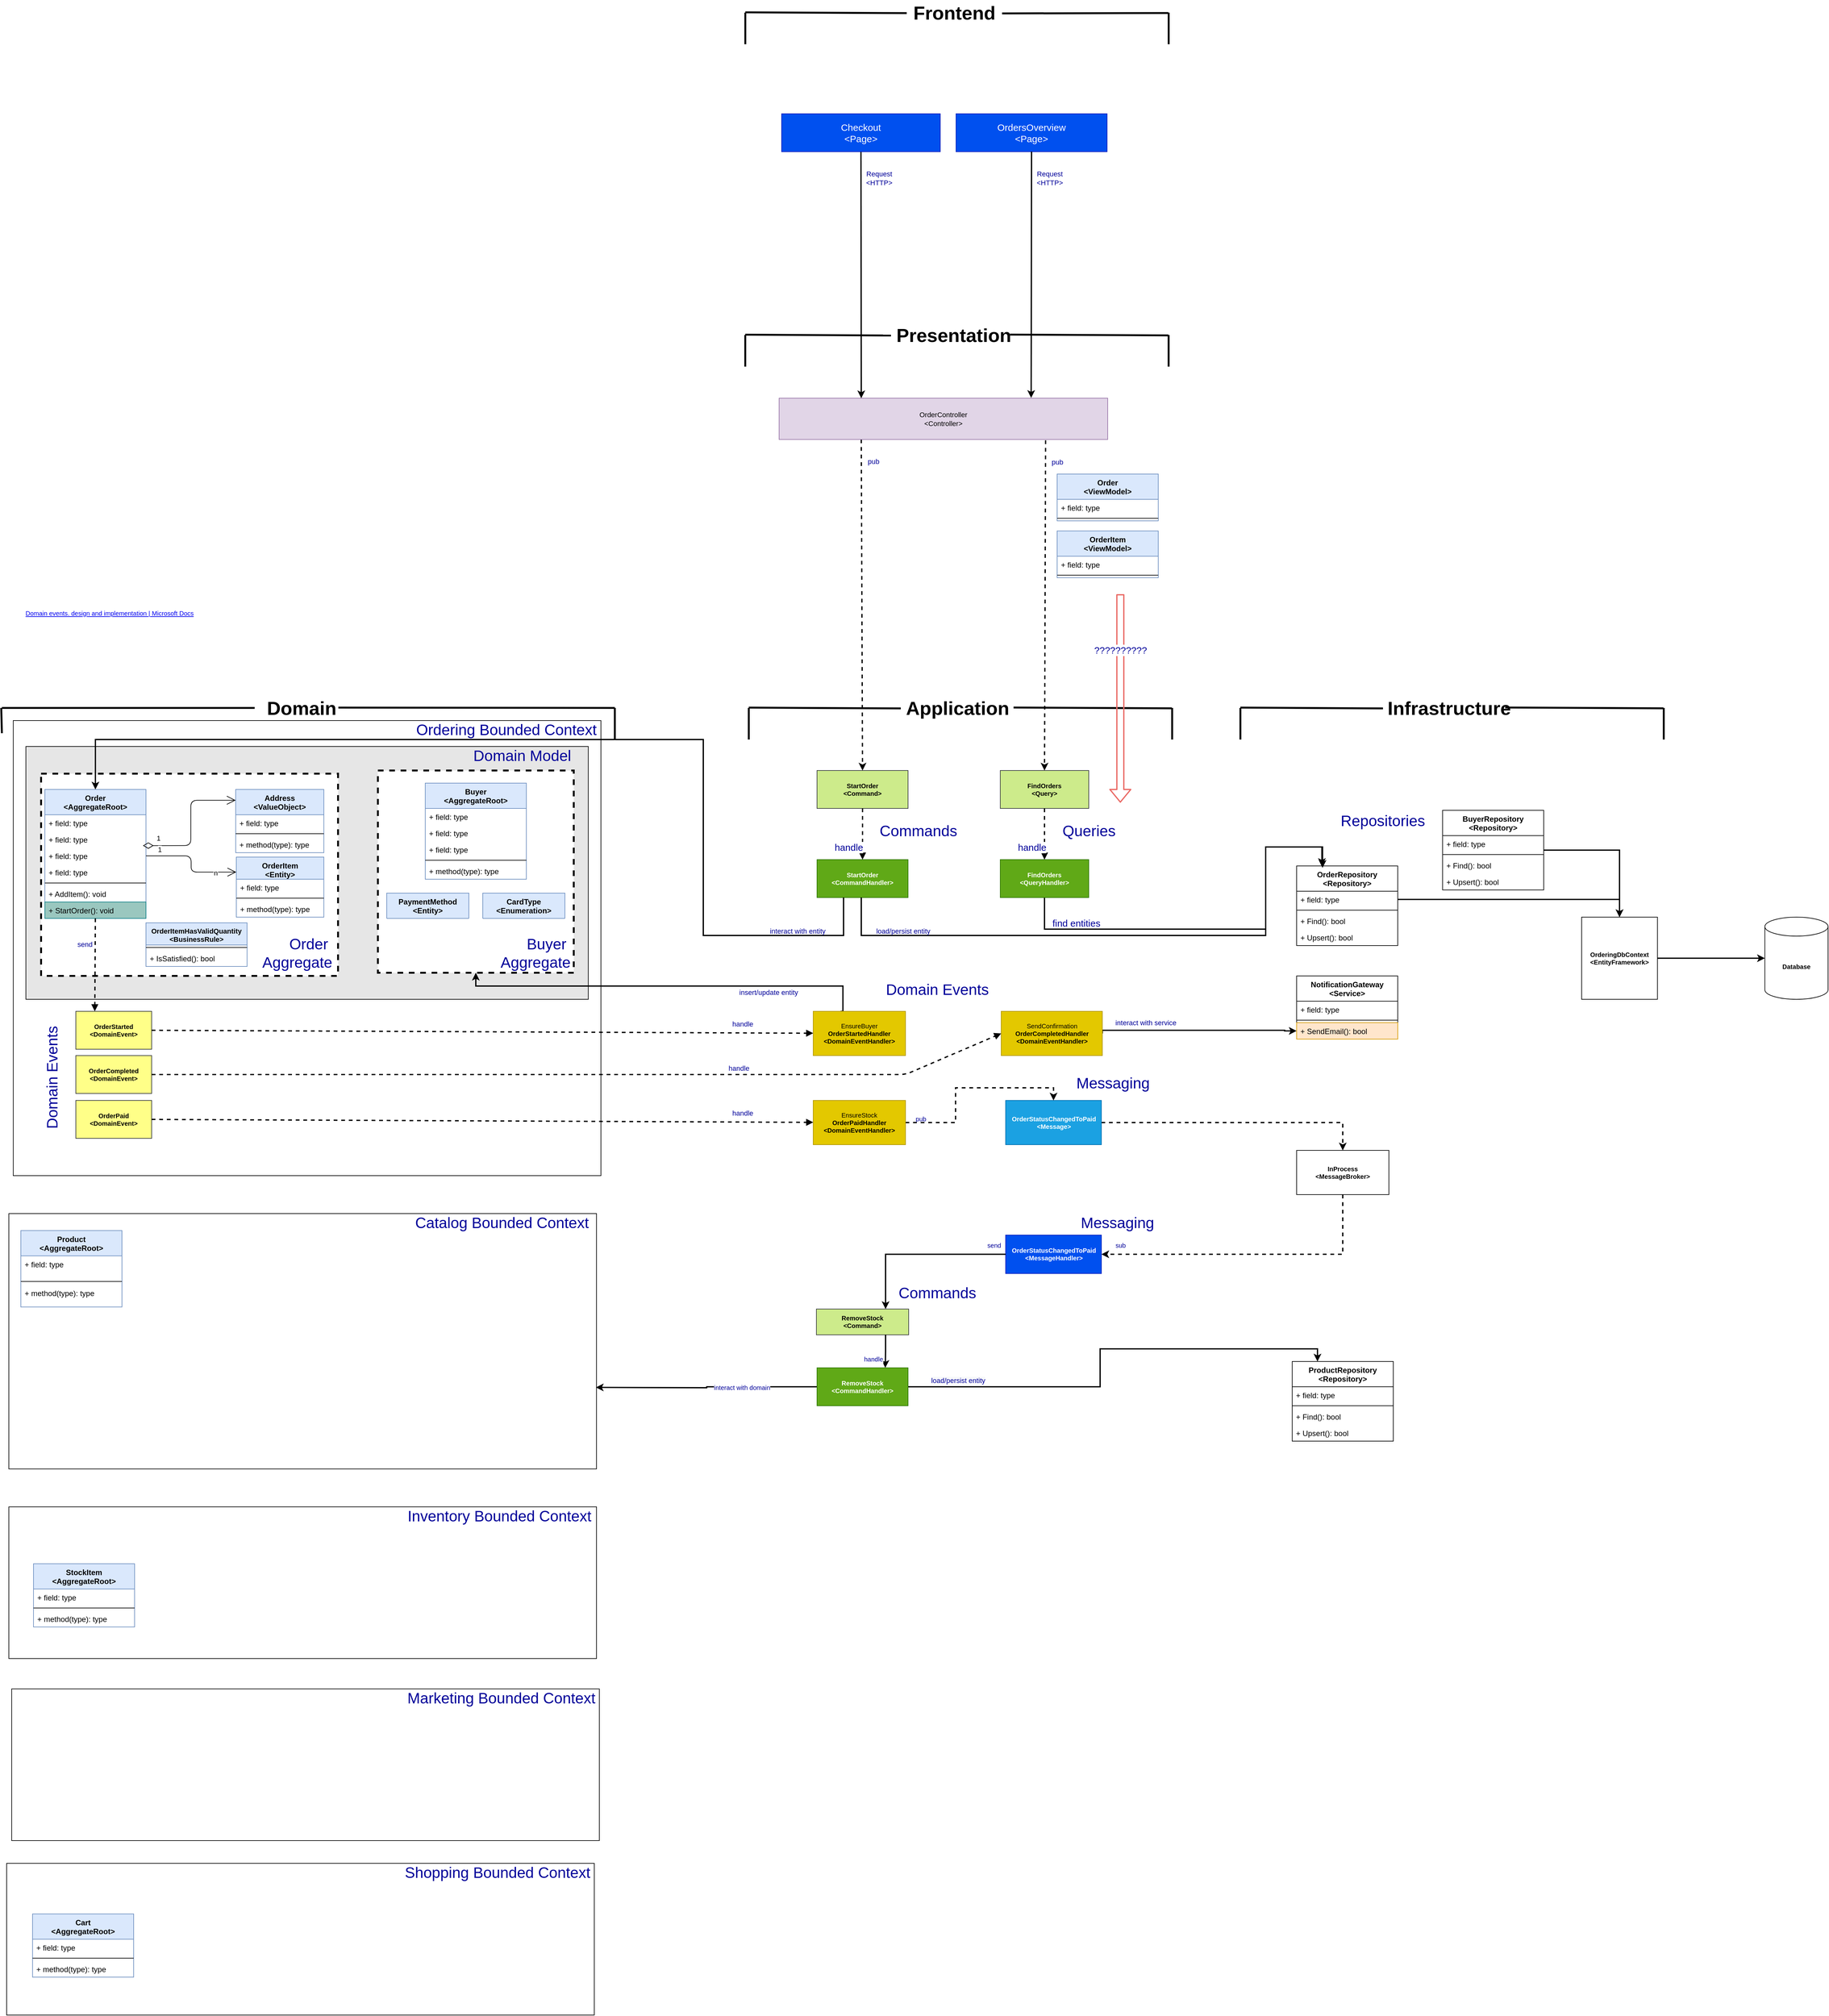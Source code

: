<mxfile version="14.1.8" type="device"><diagram id="LG7YJFzswYYabnvVvHDm" name="Page-1"><mxGraphModel dx="1088" dy="2574" grid="1" gridSize="10" guides="1" tooltips="1" connect="1" arrows="1" fold="1" page="1" pageScale="1" pageWidth="1169" pageHeight="827" math="0" shadow="0"><root><mxCell id="0"/><mxCell id="1" parent="0"/><mxCell id="6xoobeV4WKxpbFZMJTLB-47" value="" style="rounded=0;whiteSpace=wrap;html=1;strokeWidth=1;fillColor=none;" parent="1" vertex="1"><mxGeometry x="28" y="50" width="930" height="720" as="geometry"/></mxCell><mxCell id="6xoobeV4WKxpbFZMJTLB-54" value="" style="rounded=0;whiteSpace=wrap;html=1;labelBackgroundColor=none;strokeWidth=1;fontSize=24;fontColor=#000099;fillColor=#E6E6E6;" parent="1" vertex="1"><mxGeometry x="48" y="91" width="890" height="400" as="geometry"/></mxCell><mxCell id="6xoobeV4WKxpbFZMJTLB-45" value="" style="rounded=0;whiteSpace=wrap;html=1;dashed=1;strokeWidth=3;" parent="1" vertex="1"><mxGeometry x="605" y="129" width="310" height="320" as="geometry"/></mxCell><mxCell id="6xoobeV4WKxpbFZMJTLB-44" value="" style="rounded=0;whiteSpace=wrap;html=1;dashed=1;strokeWidth=3;" parent="1" vertex="1"><mxGeometry x="72" y="134" width="470" height="320" as="geometry"/></mxCell><mxCell id="6xoobeV4WKxpbFZMJTLB-2" value="Order&#10;&lt;AggregateRoot&gt;" style="swimlane;fontStyle=1;align=center;verticalAlign=top;childLayout=stackLayout;horizontal=1;startSize=40;horizontalStack=0;resizeParent=1;resizeParentMax=0;resizeLast=0;collapsible=1;marginBottom=0;fillColor=#dae8fc;strokeColor=#6c8ebf;" parent="1" vertex="1"><mxGeometry x="78" y="159" width="160" height="204" as="geometry"/></mxCell><mxCell id="6xoobeV4WKxpbFZMJTLB-30" value="+ field: type" style="text;strokeColor=none;fillColor=none;align=left;verticalAlign=top;spacingLeft=4;spacingRight=4;overflow=hidden;rotatable=0;points=[[0,0.5],[1,0.5]];portConstraint=eastwest;" parent="6xoobeV4WKxpbFZMJTLB-2" vertex="1"><mxGeometry y="40" width="160" height="26" as="geometry"/></mxCell><mxCell id="6xoobeV4WKxpbFZMJTLB-32" value="+ field: type" style="text;strokeColor=none;fillColor=none;align=left;verticalAlign=top;spacingLeft=4;spacingRight=4;overflow=hidden;rotatable=0;points=[[0,0.5],[1,0.5]];portConstraint=eastwest;" parent="6xoobeV4WKxpbFZMJTLB-2" vertex="1"><mxGeometry y="66" width="160" height="26" as="geometry"/></mxCell><mxCell id="6xoobeV4WKxpbFZMJTLB-33" value="+ field: type" style="text;strokeColor=none;fillColor=none;align=left;verticalAlign=top;spacingLeft=4;spacingRight=4;overflow=hidden;rotatable=0;points=[[0,0.5],[1,0.5]];portConstraint=eastwest;" parent="6xoobeV4WKxpbFZMJTLB-2" vertex="1"><mxGeometry y="92" width="160" height="26" as="geometry"/></mxCell><mxCell id="6xoobeV4WKxpbFZMJTLB-3" value="+ field: type" style="text;strokeColor=none;fillColor=none;align=left;verticalAlign=top;spacingLeft=4;spacingRight=4;overflow=hidden;rotatable=0;points=[[0,0.5],[1,0.5]];portConstraint=eastwest;" parent="6xoobeV4WKxpbFZMJTLB-2" vertex="1"><mxGeometry y="118" width="160" height="26" as="geometry"/></mxCell><mxCell id="6xoobeV4WKxpbFZMJTLB-4" value="" style="line;strokeWidth=1;fillColor=none;align=left;verticalAlign=middle;spacingTop=-1;spacingLeft=3;spacingRight=3;rotatable=0;labelPosition=right;points=[];portConstraint=eastwest;" parent="6xoobeV4WKxpbFZMJTLB-2" vertex="1"><mxGeometry y="144" width="160" height="8" as="geometry"/></mxCell><mxCell id="6xoobeV4WKxpbFZMJTLB-249" value="+ AddItem(): void" style="text;align=left;verticalAlign=top;spacingLeft=4;spacingRight=4;overflow=hidden;rotatable=0;points=[[0,0.5],[1,0.5]];portConstraint=eastwest;" parent="6xoobeV4WKxpbFZMJTLB-2" vertex="1"><mxGeometry y="152" width="160" height="26" as="geometry"/></mxCell><mxCell id="6xoobeV4WKxpbFZMJTLB-5" value="+ StartOrder(): void" style="text;strokeColor=#0e8088;align=left;verticalAlign=top;spacingLeft=4;spacingRight=4;overflow=hidden;rotatable=0;points=[[0,0.5],[1,0.5]];portConstraint=eastwest;fillColor=#9AC7BF;" parent="6xoobeV4WKxpbFZMJTLB-2" vertex="1"><mxGeometry y="178" width="160" height="26" as="geometry"/></mxCell><mxCell id="6xoobeV4WKxpbFZMJTLB-6" value="Address&#10;&lt;ValueObject&gt;" style="swimlane;fontStyle=1;align=center;verticalAlign=top;childLayout=stackLayout;horizontal=1;startSize=40;horizontalStack=0;resizeParent=1;resizeParentMax=0;resizeLast=0;collapsible=1;marginBottom=0;fillColor=#dae8fc;strokeColor=#6c8ebf;" parent="1" vertex="1"><mxGeometry x="380" y="159" width="139.5" height="100" as="geometry"><mxRectangle x="260" y="450" width="80" height="26" as="alternateBounds"/></mxGeometry></mxCell><mxCell id="6xoobeV4WKxpbFZMJTLB-7" value="+ field: type" style="text;strokeColor=none;fillColor=none;align=left;verticalAlign=top;spacingLeft=4;spacingRight=4;overflow=hidden;rotatable=0;points=[[0,0.5],[1,0.5]];portConstraint=eastwest;" parent="6xoobeV4WKxpbFZMJTLB-6" vertex="1"><mxGeometry y="40" width="139.5" height="26" as="geometry"/></mxCell><mxCell id="6xoobeV4WKxpbFZMJTLB-8" value="" style="line;strokeWidth=1;fillColor=none;align=left;verticalAlign=middle;spacingTop=-1;spacingLeft=3;spacingRight=3;rotatable=0;labelPosition=right;points=[];portConstraint=eastwest;" parent="6xoobeV4WKxpbFZMJTLB-6" vertex="1"><mxGeometry y="66" width="139.5" height="8" as="geometry"/></mxCell><mxCell id="6xoobeV4WKxpbFZMJTLB-9" value="+ method(type): type" style="text;strokeColor=none;fillColor=none;align=left;verticalAlign=top;spacingLeft=4;spacingRight=4;overflow=hidden;rotatable=0;points=[[0,0.5],[1,0.5]];portConstraint=eastwest;" parent="6xoobeV4WKxpbFZMJTLB-6" vertex="1"><mxGeometry y="74" width="139.5" height="26" as="geometry"/></mxCell><mxCell id="6xoobeV4WKxpbFZMJTLB-10" value="OrderItem&#10;&lt;Entity&gt;" style="swimlane;fontStyle=1;align=center;verticalAlign=top;childLayout=stackLayout;horizontal=1;startSize=35;horizontalStack=0;resizeParent=1;resizeParentMax=0;resizeLast=0;collapsible=1;marginBottom=0;fillColor=#dae8fc;strokeColor=#6c8ebf;" parent="1" vertex="1"><mxGeometry x="381" y="266" width="138.5" height="95" as="geometry"><mxRectangle x="262.5" y="560" width="90" height="26" as="alternateBounds"/></mxGeometry></mxCell><mxCell id="6xoobeV4WKxpbFZMJTLB-11" value="+ field: type" style="text;strokeColor=none;fillColor=none;align=left;verticalAlign=top;spacingLeft=4;spacingRight=4;overflow=hidden;rotatable=0;points=[[0,0.5],[1,0.5]];portConstraint=eastwest;" parent="6xoobeV4WKxpbFZMJTLB-10" vertex="1"><mxGeometry y="35" width="138.5" height="26" as="geometry"/></mxCell><mxCell id="6xoobeV4WKxpbFZMJTLB-12" value="" style="line;strokeWidth=1;fillColor=none;align=left;verticalAlign=middle;spacingTop=-1;spacingLeft=3;spacingRight=3;rotatable=0;labelPosition=right;points=[];portConstraint=eastwest;" parent="6xoobeV4WKxpbFZMJTLB-10" vertex="1"><mxGeometry y="61" width="138.5" height="8" as="geometry"/></mxCell><mxCell id="6xoobeV4WKxpbFZMJTLB-13" value="+ method(type): type" style="text;strokeColor=none;fillColor=none;align=left;verticalAlign=top;spacingLeft=4;spacingRight=4;overflow=hidden;rotatable=0;points=[[0,0.5],[1,0.5]];portConstraint=eastwest;" parent="6xoobeV4WKxpbFZMJTLB-10" vertex="1"><mxGeometry y="69" width="138.5" height="26" as="geometry"/></mxCell><mxCell id="6xoobeV4WKxpbFZMJTLB-27" value="1" style="endArrow=open;html=1;endSize=12;startArrow=diamondThin;startSize=14;startFill=0;edgeStyle=orthogonalEdgeStyle;align=left;verticalAlign=bottom;shadow=0;exitX=0.97;exitY=-0.122;exitDx=0;exitDy=0;entryX=0;entryY=0.171;entryDx=0;entryDy=0;entryPerimeter=0;exitPerimeter=0;" parent="1" source="6xoobeV4WKxpbFZMJTLB-33" target="6xoobeV4WKxpbFZMJTLB-6" edge="1"><mxGeometry x="-0.819" y="3" relative="1" as="geometry"><mxPoint x="248" y="140" as="sourcePoint"/><mxPoint x="408" y="140" as="targetPoint"/><mxPoint as="offset"/></mxGeometry></mxCell><mxCell id="6xoobeV4WKxpbFZMJTLB-28" value="1" style="endArrow=open;html=1;endSize=12;startArrow=none;startSize=14;startFill=0;edgeStyle=orthogonalEdgeStyle;align=left;verticalAlign=bottom;shadow=0;exitX=1;exitY=0.5;exitDx=0;exitDy=0;entryX=0;entryY=0.25;entryDx=0;entryDy=0;" parent="1" source="6xoobeV4WKxpbFZMJTLB-33" target="6xoobeV4WKxpbFZMJTLB-10" edge="1"><mxGeometry x="-0.796" relative="1" as="geometry"><mxPoint x="248" y="140" as="sourcePoint"/><mxPoint x="408" y="140" as="targetPoint"/><mxPoint y="-1" as="offset"/></mxGeometry></mxCell><mxCell id="6xoobeV4WKxpbFZMJTLB-29" value="n" style="edgeLabel;html=1;align=center;verticalAlign=middle;resizable=0;points=[];" parent="6xoobeV4WKxpbFZMJTLB-28" vertex="1" connectable="0"><mxGeometry x="0.559" relative="1" as="geometry"><mxPoint x="3.94" y="0.49" as="offset"/></mxGeometry></mxCell><mxCell id="6xoobeV4WKxpbFZMJTLB-34" value="Buyer&#10;&lt;AggregateRoot&gt;" style="swimlane;fontStyle=1;align=center;verticalAlign=top;childLayout=stackLayout;horizontal=1;startSize=40;horizontalStack=0;resizeParent=1;resizeParentMax=0;resizeLast=0;collapsible=1;marginBottom=0;fillColor=#dae8fc;strokeColor=#6c8ebf;" parent="1" vertex="1"><mxGeometry x="680" y="149" width="160" height="152" as="geometry"/></mxCell><mxCell id="6xoobeV4WKxpbFZMJTLB-36" value="+ field: type" style="text;strokeColor=none;fillColor=none;align=left;verticalAlign=top;spacingLeft=4;spacingRight=4;overflow=hidden;rotatable=0;points=[[0,0.5],[1,0.5]];portConstraint=eastwest;" parent="6xoobeV4WKxpbFZMJTLB-34" vertex="1"><mxGeometry y="40" width="160" height="26" as="geometry"/></mxCell><mxCell id="6xoobeV4WKxpbFZMJTLB-37" value="+ field: type" style="text;strokeColor=none;fillColor=none;align=left;verticalAlign=top;spacingLeft=4;spacingRight=4;overflow=hidden;rotatable=0;points=[[0,0.5],[1,0.5]];portConstraint=eastwest;" parent="6xoobeV4WKxpbFZMJTLB-34" vertex="1"><mxGeometry y="66" width="160" height="26" as="geometry"/></mxCell><mxCell id="6xoobeV4WKxpbFZMJTLB-39" value="+ field: type" style="text;strokeColor=none;fillColor=none;align=left;verticalAlign=top;spacingLeft=4;spacingRight=4;overflow=hidden;rotatable=0;points=[[0,0.5],[1,0.5]];portConstraint=eastwest;" parent="6xoobeV4WKxpbFZMJTLB-34" vertex="1"><mxGeometry y="92" width="160" height="26" as="geometry"/></mxCell><mxCell id="6xoobeV4WKxpbFZMJTLB-40" value="" style="line;strokeWidth=1;fillColor=none;align=left;verticalAlign=middle;spacingTop=-1;spacingLeft=3;spacingRight=3;rotatable=0;labelPosition=right;points=[];portConstraint=eastwest;" parent="6xoobeV4WKxpbFZMJTLB-34" vertex="1"><mxGeometry y="118" width="160" height="8" as="geometry"/></mxCell><mxCell id="6xoobeV4WKxpbFZMJTLB-41" value="+ method(type): type" style="text;strokeColor=none;fillColor=none;align=left;verticalAlign=top;spacingLeft=4;spacingRight=4;overflow=hidden;rotatable=0;points=[[0,0.5],[1,0.5]];portConstraint=eastwest;" parent="6xoobeV4WKxpbFZMJTLB-34" vertex="1"><mxGeometry y="126" width="160" height="26" as="geometry"/></mxCell><mxCell id="6xoobeV4WKxpbFZMJTLB-46" value="OrderStarted&lt;br style=&quot;font-size: 10px;&quot;&gt;&lt;span style=&quot;font-size: 10px;&quot;&gt;&amp;lt;DomainEvent&amp;gt;&lt;/span&gt;" style="rounded=0;whiteSpace=wrap;html=1;strokeWidth=1;fontStyle=1;fillColor=#ffff88;fontSize=10;strokeColor=#36393d;" parent="1" vertex="1"><mxGeometry x="127" y="510" width="120" height="60" as="geometry"/></mxCell><mxCell id="6xoobeV4WKxpbFZMJTLB-48" value="Ordering Bounded Context" style="text;html=1;align=center;verticalAlign=middle;resizable=0;points=[];autosize=1;fontSize=24;labelBackgroundColor=none;fontColor=#000099;" parent="1" vertex="1"><mxGeometry x="658" y="50" width="300" height="30" as="geometry"/></mxCell><mxCell id="6xoobeV4WKxpbFZMJTLB-49" value="Buyer&amp;nbsp;&lt;br&gt;Aggregate" style="text;html=1;align=right;verticalAlign=middle;resizable=0;points=[];autosize=1;fontSize=24;labelBackgroundColor=none;fontColor=#000099;" parent="1" vertex="1"><mxGeometry x="781" y="388" width="130" height="60" as="geometry"/></mxCell><mxCell id="6xoobeV4WKxpbFZMJTLB-50" value="&lt;div style=&quot;text-align: right&quot;&gt;&lt;span&gt;Order&amp;nbsp;&lt;/span&gt;&lt;/div&gt;Aggregate" style="text;html=1;align=center;verticalAlign=middle;resizable=0;points=[];autosize=1;fontSize=24;labelBackgroundColor=none;fontColor=#000099;" parent="1" vertex="1"><mxGeometry x="412" y="388" width="130" height="60" as="geometry"/></mxCell><mxCell id="6xoobeV4WKxpbFZMJTLB-51" value="" style="html=1;verticalAlign=bottom;labelBackgroundColor=none;endArrow=block;endFill=1;dashed=1;shadow=0;fontSize=24;fontColor=#000099;entryX=0.25;entryY=0;entryDx=0;entryDy=0;strokeWidth=2;" parent="1" source="6xoobeV4WKxpbFZMJTLB-5" target="6xoobeV4WKxpbFZMJTLB-46" edge="1"><mxGeometry width="160" relative="1" as="geometry"><mxPoint x="428" y="360" as="sourcePoint"/><mxPoint x="588" y="360" as="targetPoint"/></mxGeometry></mxCell><mxCell id="6xoobeV4WKxpbFZMJTLB-56" value="&lt;font style=&quot;font-size: 11px&quot;&gt;send&lt;/font&gt;" style="edgeLabel;html=1;align=center;verticalAlign=middle;resizable=0;points=[];fontSize=11;fontColor=#000099;labelBackgroundColor=none;" parent="6xoobeV4WKxpbFZMJTLB-51" vertex="1" connectable="0"><mxGeometry x="0.596" y="-1" relative="1" as="geometry"><mxPoint x="-15.18" y="-76.66" as="offset"/></mxGeometry></mxCell><mxCell id="6xoobeV4WKxpbFZMJTLB-52" value="" style="html=1;verticalAlign=bottom;labelBackgroundColor=none;endArrow=block;endFill=1;dashed=1;shadow=0;fontSize=24;fontColor=#000099;exitX=1;exitY=0.5;exitDx=0;exitDy=0;strokeWidth=2;" parent="1" source="6xoobeV4WKxpbFZMJTLB-46" target="6xoobeV4WKxpbFZMJTLB-133" edge="1"><mxGeometry width="160" relative="1" as="geometry"><mxPoint x="438" y="380" as="sourcePoint"/><mxPoint x="598" y="380" as="targetPoint"/></mxGeometry></mxCell><mxCell id="6xoobeV4WKxpbFZMJTLB-57" value="handle" style="edgeLabel;html=1;align=center;verticalAlign=middle;resizable=0;points=[];fontSize=11;fontColor=#000099;labelBackgroundColor=none;" parent="6xoobeV4WKxpbFZMJTLB-52" vertex="1" connectable="0"><mxGeometry x="-0.904" y="2" relative="1" as="geometry"><mxPoint x="883.83" y="-8" as="offset"/></mxGeometry></mxCell><mxCell id="6xoobeV4WKxpbFZMJTLB-55" value="Domain Model" style="text;html=1;align=center;verticalAlign=middle;resizable=0;points=[];autosize=1;fontSize=24;labelBackgroundColor=none;fontColor=#000099;" parent="1" vertex="1"><mxGeometry x="748" y="91" width="170" height="30" as="geometry"/></mxCell><mxCell id="6xoobeV4WKxpbFZMJTLB-98" value="Domain" style="text;html=1;align=center;verticalAlign=middle;resizable=0;points=[];autosize=1;fontSize=30;labelBackgroundColor=none;labelBorderColor=none;fontStyle=1" parent="1" vertex="1"><mxGeometry x="419" y="10" width="130" height="40" as="geometry"/></mxCell><mxCell id="6xoobeV4WKxpbFZMJTLB-99" value="Application" style="text;html=1;align=center;verticalAlign=middle;resizable=0;points=[];autosize=1;fontSize=30;labelBackgroundColor=none;fontStyle=1" parent="1" vertex="1"><mxGeometry x="1432" y="10" width="180" height="40" as="geometry"/></mxCell><mxCell id="6xoobeV4WKxpbFZMJTLB-101" value="" style="endArrow=none;html=1;shadow=0;fontSize=30;fontColor=#000000;strokeWidth=3;" parent="1" edge="1"><mxGeometry width="50" height="50" relative="1" as="geometry"><mxPoint x="10" y="30" as="sourcePoint"/><mxPoint x="410" y="30" as="targetPoint"/></mxGeometry></mxCell><mxCell id="6xoobeV4WKxpbFZMJTLB-102" value="" style="endArrow=none;html=1;shadow=0;fontSize=30;fontColor=#000000;strokeWidth=3;" parent="1" edge="1"><mxGeometry width="50" height="50" relative="1" as="geometry"><mxPoint x="542.5" y="29.5" as="sourcePoint"/><mxPoint x="980" y="30" as="targetPoint"/></mxGeometry></mxCell><mxCell id="6xoobeV4WKxpbFZMJTLB-103" value="" style="endArrow=none;html=1;shadow=0;fontSize=30;fontColor=#000000;strokeWidth=3;entryX=0.003;entryY=0.52;entryDx=0;entryDy=0;entryPerimeter=0;" parent="1" target="6xoobeV4WKxpbFZMJTLB-99" edge="1"><mxGeometry width="50" height="50" relative="1" as="geometry"><mxPoint x="1192" y="29.5" as="sourcePoint"/><mxPoint x="1619.5" y="30" as="targetPoint"/></mxGeometry></mxCell><mxCell id="6xoobeV4WKxpbFZMJTLB-104" value="" style="endArrow=none;html=1;shadow=0;fontSize=30;fontColor=#000000;strokeWidth=3;entryX=0.003;entryY=0.52;entryDx=0;entryDy=0;entryPerimeter=0;" parent="1" edge="1"><mxGeometry width="50" height="50" relative="1" as="geometry"><mxPoint x="1611" y="29.35" as="sourcePoint"/><mxPoint x="1861.48" y="30.65" as="targetPoint"/></mxGeometry></mxCell><mxCell id="6xoobeV4WKxpbFZMJTLB-105" value="" style="endArrow=none;html=1;shadow=0;fontSize=30;fontColor=#000000;strokeWidth=3;" parent="1" edge="1"><mxGeometry width="50" height="50" relative="1" as="geometry"><mxPoint x="980" y="30" as="sourcePoint"/><mxPoint x="980" y="80" as="targetPoint"/></mxGeometry></mxCell><mxCell id="6xoobeV4WKxpbFZMJTLB-106" value="" style="endArrow=none;html=1;shadow=0;fontSize=30;fontColor=#000000;strokeWidth=3;" parent="1" edge="1"><mxGeometry width="50" height="50" relative="1" as="geometry"><mxPoint x="1192.0" y="30" as="sourcePoint"/><mxPoint x="1192.0" y="80" as="targetPoint"/></mxGeometry></mxCell><mxCell id="6xoobeV4WKxpbFZMJTLB-107" value="" style="endArrow=none;html=1;shadow=0;fontSize=30;fontColor=#000000;strokeWidth=3;" parent="1" edge="1"><mxGeometry width="50" height="50" relative="1" as="geometry"><mxPoint x="1862.0" y="30" as="sourcePoint"/><mxPoint x="1862.0" y="80" as="targetPoint"/></mxGeometry></mxCell><mxCell id="6xoobeV4WKxpbFZMJTLB-108" value="" style="endArrow=none;html=1;shadow=0;fontSize=30;fontColor=#000000;strokeWidth=3;" parent="1" edge="1"><mxGeometry width="50" height="50" relative="1" as="geometry"><mxPoint x="9" y="30" as="sourcePoint"/><mxPoint x="10.0" y="70" as="targetPoint"/></mxGeometry></mxCell><mxCell id="6xoobeV4WKxpbFZMJTLB-115" value="Cart&#10;&lt;AggregateRoot&gt;" style="swimlane;fontStyle=1;align=center;verticalAlign=top;childLayout=stackLayout;horizontal=1;startSize=40;horizontalStack=0;resizeParent=1;resizeParentMax=0;resizeLast=0;collapsible=1;marginBottom=0;fillColor=#dae8fc;strokeColor=#6c8ebf;" parent="1" vertex="1"><mxGeometry x="58.5" y="1938" width="160" height="100" as="geometry"/></mxCell><mxCell id="6xoobeV4WKxpbFZMJTLB-116" value="+ field: type" style="text;strokeColor=none;fillColor=none;align=left;verticalAlign=top;spacingLeft=4;spacingRight=4;overflow=hidden;rotatable=0;points=[[0,0.5],[1,0.5]];portConstraint=eastwest;" parent="6xoobeV4WKxpbFZMJTLB-115" vertex="1"><mxGeometry y="40" width="160" height="26" as="geometry"/></mxCell><mxCell id="6xoobeV4WKxpbFZMJTLB-121" value="" style="line;strokeWidth=1;fillColor=none;align=left;verticalAlign=middle;spacingTop=-1;spacingLeft=3;spacingRight=3;rotatable=0;labelPosition=right;points=[];portConstraint=eastwest;" parent="6xoobeV4WKxpbFZMJTLB-115" vertex="1"><mxGeometry y="66" width="160" height="8" as="geometry"/></mxCell><mxCell id="6xoobeV4WKxpbFZMJTLB-122" value="+ method(type): type" style="text;strokeColor=none;fillColor=none;align=left;verticalAlign=top;spacingLeft=4;spacingRight=4;overflow=hidden;rotatable=0;points=[[0,0.5],[1,0.5]];portConstraint=eastwest;" parent="6xoobeV4WKxpbFZMJTLB-115" vertex="1"><mxGeometry y="74" width="160" height="26" as="geometry"/></mxCell><mxCell id="6xoobeV4WKxpbFZMJTLB-129" value="StockItem&#10;&lt;AggregateRoot&gt;" style="swimlane;fontStyle=1;align=center;verticalAlign=top;childLayout=stackLayout;horizontal=1;startSize=40;horizontalStack=0;resizeParent=1;resizeParentMax=0;resizeLast=0;collapsible=1;marginBottom=0;fillColor=#dae8fc;strokeColor=#6c8ebf;" parent="1" vertex="1"><mxGeometry x="60" y="1384" width="160" height="100" as="geometry"/></mxCell><mxCell id="6xoobeV4WKxpbFZMJTLB-130" value="+ field: type" style="text;strokeColor=none;fillColor=none;align=left;verticalAlign=top;spacingLeft=4;spacingRight=4;overflow=hidden;rotatable=0;points=[[0,0.5],[1,0.5]];portConstraint=eastwest;" parent="6xoobeV4WKxpbFZMJTLB-129" vertex="1"><mxGeometry y="40" width="160" height="26" as="geometry"/></mxCell><mxCell id="6xoobeV4WKxpbFZMJTLB-131" value="" style="line;strokeWidth=1;fillColor=none;align=left;verticalAlign=middle;spacingTop=-1;spacingLeft=3;spacingRight=3;rotatable=0;labelPosition=right;points=[];portConstraint=eastwest;" parent="6xoobeV4WKxpbFZMJTLB-129" vertex="1"><mxGeometry y="66" width="160" height="8" as="geometry"/></mxCell><mxCell id="6xoobeV4WKxpbFZMJTLB-132" value="+ method(type): type" style="text;strokeColor=none;fillColor=none;align=left;verticalAlign=top;spacingLeft=4;spacingRight=4;overflow=hidden;rotatable=0;points=[[0,0.5],[1,0.5]];portConstraint=eastwest;" parent="6xoobeV4WKxpbFZMJTLB-129" vertex="1"><mxGeometry y="74" width="160" height="26" as="geometry"/></mxCell><mxCell id="6xoobeV4WKxpbFZMJTLB-134" style="edgeStyle=orthogonalEdgeStyle;rounded=0;jumpStyle=none;orthogonalLoop=1;jettySize=auto;html=1;shadow=0;startArrow=none;startFill=0;strokeWidth=2;fontSize=10;fontColor=#000000;exitX=0.297;exitY=0.002;exitDx=0;exitDy=0;exitPerimeter=0;" parent="1" source="6xoobeV4WKxpbFZMJTLB-133" target="6xoobeV4WKxpbFZMJTLB-45" edge="1"><mxGeometry relative="1" as="geometry"><mxPoint x="1340" y="490" as="sourcePoint"/><Array as="points"><mxPoint x="1341" y="470"/><mxPoint x="760" y="470"/></Array></mxGeometry></mxCell><mxCell id="6xoobeV4WKxpbFZMJTLB-171" value="insert/update entity" style="edgeLabel;html=1;align=center;verticalAlign=middle;resizable=0;points=[];fontSize=11;fontColor=#000099;" parent="6xoobeV4WKxpbFZMJTLB-134" vertex="1" connectable="0"><mxGeometry x="-0.487" y="-2" relative="1" as="geometry"><mxPoint x="3.8" y="12" as="offset"/></mxGeometry></mxCell><mxCell id="6xoobeV4WKxpbFZMJTLB-133" value="&lt;span style=&quot;font-weight: normal&quot;&gt;EnsureBuyer&lt;/span&gt;&lt;br&gt;OrderStartedHandler&lt;br style=&quot;font-size: 10px&quot;&gt;&lt;span style=&quot;font-size: 10px&quot;&gt;&amp;lt;DomainEventHandler&amp;gt;&lt;/span&gt;" style="rounded=0;whiteSpace=wrap;html=1;strokeWidth=1;fontStyle=1;fillColor=#ffe6cc;fontSize=10;" parent="1" vertex="1"><mxGeometry x="1294" y="510" width="146" height="70" as="geometry"/></mxCell><mxCell id="6xoobeV4WKxpbFZMJTLB-138" value="&lt;a href=&quot;https://docs.microsoft.com/en-us/dotnet/architecture/microservices/microservice-ddd-cqrs-patterns/domain-events-design-implementation&quot;&gt;Domain events. design and implementation | Microsoft Docs&lt;/a&gt;" style="text;html=1;align=center;verticalAlign=middle;resizable=0;points=[];autosize=1;fontSize=10;fontColor=#000000;" parent="1" vertex="1"><mxGeometry x="40" y="-130" width="280" height="20" as="geometry"/></mxCell><mxCell id="6xoobeV4WKxpbFZMJTLB-156" style="edgeStyle=orthogonalEdgeStyle;rounded=0;jumpStyle=none;orthogonalLoop=1;jettySize=auto;html=1;exitX=1;exitY=0.5;exitDx=0;exitDy=0;entryX=0;entryY=0.5;entryDx=0;entryDy=0;shadow=0;startArrow=none;startFill=0;strokeWidth=2;fontSize=10;fontColor=#000000;" parent="1" source="6xoobeV4WKxpbFZMJTLB-139" target="6xoobeV4WKxpbFZMJTLB-155" edge="1"><mxGeometry relative="1" as="geometry"><Array as="points"><mxPoint x="2040" y="540"/></Array></mxGeometry></mxCell><mxCell id="6xoobeV4WKxpbFZMJTLB-207" value="interact with service" style="edgeLabel;html=1;align=center;verticalAlign=middle;resizable=0;points=[];fontSize=11;fontColor=#000099;" parent="6xoobeV4WKxpbFZMJTLB-156" vertex="1" connectable="0"><mxGeometry x="-0.638" y="-1" relative="1" as="geometry"><mxPoint x="16.67" y="-13" as="offset"/></mxGeometry></mxCell><mxCell id="6xoobeV4WKxpbFZMJTLB-139" value="&lt;span style=&quot;font-weight: normal&quot;&gt;SendConfirmation&lt;/span&gt;&lt;br&gt;OrderCompletedHandler&lt;br style=&quot;font-size: 10px&quot;&gt;&lt;span style=&quot;font-size: 10px&quot;&gt;&amp;lt;DomainEventHandler&amp;gt;&lt;/span&gt;" style="rounded=0;whiteSpace=wrap;html=1;strokeWidth=1;fontStyle=1;fillColor=#ffe6cc;fontSize=10;" parent="1" vertex="1"><mxGeometry x="1591.5" y="510" width="160" height="70" as="geometry"/></mxCell><mxCell id="6xoobeV4WKxpbFZMJTLB-140" value="OrderCompleted&lt;br style=&quot;font-size: 10px&quot;&gt;&lt;span style=&quot;font-size: 10px&quot;&gt;&amp;lt;DomainEvent&amp;gt;&lt;/span&gt;" style="rounded=0;whiteSpace=wrap;html=1;strokeWidth=1;fontStyle=1;fillColor=#ffff88;fontSize=10;strokeColor=#36393d;" parent="1" vertex="1"><mxGeometry x="127" y="580" width="120" height="60" as="geometry"/></mxCell><mxCell id="6xoobeV4WKxpbFZMJTLB-141" value="" style="html=1;verticalAlign=bottom;labelBackgroundColor=none;endArrow=block;endFill=1;dashed=1;shadow=0;fontSize=24;fontColor=#000099;exitX=1;exitY=0.5;exitDx=0;exitDy=0;strokeWidth=2;entryX=0;entryY=0.5;entryDx=0;entryDy=0;" parent="1" source="6xoobeV4WKxpbFZMJTLB-140" target="6xoobeV4WKxpbFZMJTLB-139" edge="1"><mxGeometry width="160" relative="1" as="geometry"><mxPoint x="248" y="550" as="sourcePoint"/><mxPoint x="1390" y="610" as="targetPoint"/><Array as="points"><mxPoint x="1440" y="610"/></Array></mxGeometry></mxCell><mxCell id="6xoobeV4WKxpbFZMJTLB-142" value="handle" style="edgeLabel;html=1;align=center;verticalAlign=middle;resizable=0;points=[];fontSize=11;fontColor=#000099;labelBackgroundColor=none;" parent="6xoobeV4WKxpbFZMJTLB-141" vertex="1" connectable="0"><mxGeometry x="-0.904" y="2" relative="1" as="geometry"><mxPoint x="863.83" y="-8" as="offset"/></mxGeometry></mxCell><mxCell id="6xoobeV4WKxpbFZMJTLB-143" value="Infrastructure" style="text;html=1;align=center;verticalAlign=middle;resizable=0;points=[];autosize=1;fontSize=30;labelBackgroundColor=none;fontStyle=1" parent="1" vertex="1"><mxGeometry x="2195" y="10" width="210" height="40" as="geometry"/></mxCell><mxCell id="6xoobeV4WKxpbFZMJTLB-144" value="" style="endArrow=none;html=1;shadow=0;fontSize=30;fontColor=#000000;strokeWidth=3;entryX=0.003;entryY=0.52;entryDx=0;entryDy=0;entryPerimeter=0;" parent="1" target="6xoobeV4WKxpbFZMJTLB-143" edge="1"><mxGeometry width="50" height="50" relative="1" as="geometry"><mxPoint x="1970" y="29.5" as="sourcePoint"/><mxPoint x="2397.5" y="30" as="targetPoint"/></mxGeometry></mxCell><mxCell id="6xoobeV4WKxpbFZMJTLB-145" value="" style="endArrow=none;html=1;shadow=0;fontSize=30;fontColor=#000000;strokeWidth=3;entryX=0.003;entryY=0.52;entryDx=0;entryDy=0;entryPerimeter=0;" parent="1" edge="1"><mxGeometry width="50" height="50" relative="1" as="geometry"><mxPoint x="2389" y="29.35" as="sourcePoint"/><mxPoint x="2639.48" y="30.65" as="targetPoint"/></mxGeometry></mxCell><mxCell id="6xoobeV4WKxpbFZMJTLB-146" value="" style="endArrow=none;html=1;shadow=0;fontSize=30;fontColor=#000000;strokeWidth=3;" parent="1" edge="1"><mxGeometry width="50" height="50" relative="1" as="geometry"><mxPoint x="1970" y="30" as="sourcePoint"/><mxPoint x="1970" y="80" as="targetPoint"/></mxGeometry></mxCell><mxCell id="6xoobeV4WKxpbFZMJTLB-147" value="" style="endArrow=none;html=1;shadow=0;fontSize=30;fontColor=#000000;strokeWidth=3;" parent="1" edge="1"><mxGeometry width="50" height="50" relative="1" as="geometry"><mxPoint x="2640" y="30" as="sourcePoint"/><mxPoint x="2640" y="80" as="targetPoint"/></mxGeometry></mxCell><mxCell id="6xoobeV4WKxpbFZMJTLB-148" value="NotificationGateway&#10;&lt;Service&gt;" style="swimlane;fontStyle=1;align=center;verticalAlign=top;childLayout=stackLayout;horizontal=1;startSize=40;horizontalStack=0;resizeParent=1;resizeParentMax=0;resizeLast=0;collapsible=1;marginBottom=0;" parent="1" vertex="1"><mxGeometry x="2059" y="454" width="160" height="100" as="geometry"/></mxCell><mxCell id="6xoobeV4WKxpbFZMJTLB-153" value="+ field: type" style="text;strokeColor=none;fillColor=none;align=left;verticalAlign=top;spacingLeft=4;spacingRight=4;overflow=hidden;rotatable=0;points=[[0,0.5],[1,0.5]];portConstraint=eastwest;" parent="6xoobeV4WKxpbFZMJTLB-148" vertex="1"><mxGeometry y="40" width="160" height="26" as="geometry"/></mxCell><mxCell id="6xoobeV4WKxpbFZMJTLB-154" value="" style="line;strokeWidth=1;fillColor=none;align=left;verticalAlign=middle;spacingTop=-1;spacingLeft=3;spacingRight=3;rotatable=0;labelPosition=right;points=[];portConstraint=eastwest;" parent="6xoobeV4WKxpbFZMJTLB-148" vertex="1"><mxGeometry y="66" width="160" height="8" as="geometry"/></mxCell><mxCell id="6xoobeV4WKxpbFZMJTLB-155" value="+ SendEmail(): bool" style="text;strokeColor=#d79b00;fillColor=#ffe6cc;align=left;verticalAlign=top;spacingLeft=4;spacingRight=4;overflow=hidden;rotatable=0;points=[[0,0.5],[1,0.5]];portConstraint=eastwest;" parent="6xoobeV4WKxpbFZMJTLB-148" vertex="1"><mxGeometry y="74" width="160" height="26" as="geometry"/></mxCell><mxCell id="6xoobeV4WKxpbFZMJTLB-157" value="" style="group" parent="1" vertex="1" connectable="0"><mxGeometry x="25.5" y="1582" width="930" height="240" as="geometry"/></mxCell><mxCell id="6xoobeV4WKxpbFZMJTLB-158" value="" style="group" parent="6xoobeV4WKxpbFZMJTLB-157" vertex="1" connectable="0"><mxGeometry width="930" height="240" as="geometry"/></mxCell><mxCell id="6xoobeV4WKxpbFZMJTLB-109" value="" style="rounded=0;whiteSpace=wrap;html=1;strokeWidth=1;fillColor=none;" parent="6xoobeV4WKxpbFZMJTLB-158" vertex="1"><mxGeometry width="930" height="240" as="geometry"/></mxCell><mxCell id="6xoobeV4WKxpbFZMJTLB-110" value="Marketing Bounded Context" style="text;html=1;align=center;verticalAlign=middle;resizable=0;points=[];autosize=1;fontSize=24;labelBackgroundColor=none;fontColor=#000099;" parent="6xoobeV4WKxpbFZMJTLB-158" vertex="1"><mxGeometry x="619" width="310" height="30" as="geometry"/></mxCell><mxCell id="6xoobeV4WKxpbFZMJTLB-159" value="" style="group" parent="1" vertex="1" connectable="0"><mxGeometry x="20" y="1130" width="931" height="240" as="geometry"/></mxCell><mxCell id="6xoobeV4WKxpbFZMJTLB-111" value="" style="rounded=0;whiteSpace=wrap;html=1;strokeWidth=1;fillColor=none;" parent="6xoobeV4WKxpbFZMJTLB-159" vertex="1"><mxGeometry x="-2.5" y="728" width="930" height="240" as="geometry"/></mxCell><mxCell id="6xoobeV4WKxpbFZMJTLB-112" value="Shopping Bounded Context" style="text;html=1;align=center;verticalAlign=middle;resizable=0;points=[];autosize=1;fontSize=24;labelBackgroundColor=none;fontColor=#000099;" parent="6xoobeV4WKxpbFZMJTLB-159" vertex="1"><mxGeometry x="618.5" y="728" width="310" height="30" as="geometry"/></mxCell><mxCell id="6xoobeV4WKxpbFZMJTLB-160" value="" style="group" parent="1" vertex="1" connectable="0"><mxGeometry x="21" y="830" width="930" height="404" as="geometry"/></mxCell><mxCell id="6xoobeV4WKxpbFZMJTLB-113" value="" style="rounded=0;whiteSpace=wrap;html=1;strokeWidth=1;fillColor=none;" parent="6xoobeV4WKxpbFZMJTLB-160" vertex="1"><mxGeometry width="930" height="404" as="geometry"/></mxCell><mxCell id="6xoobeV4WKxpbFZMJTLB-114" value="Catalog Bounded Context" style="text;html=1;align=center;verticalAlign=middle;resizable=0;points=[];autosize=1;fontSize=24;labelBackgroundColor=none;fontColor=#000099;" parent="6xoobeV4WKxpbFZMJTLB-160" vertex="1"><mxGeometry x="635" width="290" height="30" as="geometry"/></mxCell><mxCell id="6xoobeV4WKxpbFZMJTLB-123" value="Product&#10;&lt;AggregateRoot&gt;" style="swimlane;fontStyle=1;align=center;verticalAlign=top;childLayout=stackLayout;horizontal=1;startSize=40;horizontalStack=0;resizeParent=1;resizeParentMax=0;resizeLast=0;collapsible=1;marginBottom=0;fillColor=#dae8fc;strokeColor=#6c8ebf;" parent="6xoobeV4WKxpbFZMJTLB-160" vertex="1"><mxGeometry x="19" y="26.933" width="160" height="120.8" as="geometry"/></mxCell><mxCell id="6xoobeV4WKxpbFZMJTLB-124" value="+ field: type" style="text;strokeColor=none;fillColor=none;align=left;verticalAlign=top;spacingLeft=4;spacingRight=4;overflow=hidden;rotatable=0;points=[[0,0.5],[1,0.5]];portConstraint=eastwest;" parent="6xoobeV4WKxpbFZMJTLB-123" vertex="1"><mxGeometry y="40" width="160" height="35.013" as="geometry"/></mxCell><mxCell id="6xoobeV4WKxpbFZMJTLB-125" value="" style="line;strokeWidth=1;fillColor=none;align=left;verticalAlign=middle;spacingTop=-1;spacingLeft=3;spacingRight=3;rotatable=0;labelPosition=right;points=[];portConstraint=eastwest;" parent="6xoobeV4WKxpbFZMJTLB-123" vertex="1"><mxGeometry y="75.013" width="160" height="10.773" as="geometry"/></mxCell><mxCell id="6xoobeV4WKxpbFZMJTLB-126" value="+ method(type): type" style="text;strokeColor=none;fillColor=none;align=left;verticalAlign=top;spacingLeft=4;spacingRight=4;overflow=hidden;rotatable=0;points=[[0,0.5],[1,0.5]];portConstraint=eastwest;" parent="6xoobeV4WKxpbFZMJTLB-123" vertex="1"><mxGeometry y="85.787" width="160" height="35.013" as="geometry"/></mxCell><mxCell id="6xoobeV4WKxpbFZMJTLB-161" value="" style="group" parent="1" vertex="1" connectable="0"><mxGeometry x="21" y="1294" width="931" height="240" as="geometry"/></mxCell><mxCell id="6xoobeV4WKxpbFZMJTLB-127" value="" style="rounded=0;whiteSpace=wrap;html=1;strokeWidth=1;fillColor=none;" parent="6xoobeV4WKxpbFZMJTLB-161" vertex="1"><mxGeometry width="930" height="240" as="geometry"/></mxCell><mxCell id="6xoobeV4WKxpbFZMJTLB-128" value="Inventory Bounded Context" style="text;html=1;align=center;verticalAlign=middle;resizable=0;points=[];autosize=1;fontSize=24;labelBackgroundColor=none;fontColor=#000099;" parent="6xoobeV4WKxpbFZMJTLB-161" vertex="1"><mxGeometry x="621" width="310" height="30" as="geometry"/></mxCell><mxCell id="6xoobeV4WKxpbFZMJTLB-162" value="StartOrder&lt;br style=&quot;font-size: 10px&quot;&gt;&lt;span style=&quot;font-size: 10px&quot;&gt;&amp;lt;Command&amp;gt;&lt;/span&gt;" style="rounded=0;whiteSpace=wrap;html=1;strokeWidth=1;fontStyle=1;fontSize=10;strokeColor=#36393d;fillColor=#cdeb8b;" parent="1" vertex="1"><mxGeometry x="1300" y="129" width="144" height="60" as="geometry"/></mxCell><mxCell id="6xoobeV4WKxpbFZMJTLB-164" value="StartOrder&lt;br style=&quot;font-size: 10px&quot;&gt;&lt;span style=&quot;font-size: 10px&quot;&gt;&amp;lt;CommandHandler&amp;gt;&lt;/span&gt;" style="rounded=0;whiteSpace=wrap;html=1;strokeWidth=1;fontStyle=1;fontSize=10;strokeColor=#2D7600;fillColor=#60a917;fontColor=#ffffff;" parent="1" vertex="1"><mxGeometry x="1300" y="270" width="144" height="60" as="geometry"/></mxCell><mxCell id="6xoobeV4WKxpbFZMJTLB-165" value="" style="html=1;verticalAlign=bottom;labelBackgroundColor=none;endArrow=block;endFill=1;dashed=1;shadow=0;fontSize=24;fontColor=#000099;exitX=0.5;exitY=1;exitDx=0;exitDy=0;strokeWidth=2;entryX=0.5;entryY=0;entryDx=0;entryDy=0;" parent="1" source="6xoobeV4WKxpbFZMJTLB-162" target="6xoobeV4WKxpbFZMJTLB-164" edge="1"><mxGeometry width="160" relative="1" as="geometry"><mxPoint x="248" y="550" as="sourcePoint"/><mxPoint x="1270" y="550" as="targetPoint"/></mxGeometry></mxCell><mxCell id="6xoobeV4WKxpbFZMJTLB-227" value="handle" style="edgeLabel;html=1;align=center;verticalAlign=middle;resizable=0;points=[];fontSize=15;fontColor=#000099;" parent="6xoobeV4WKxpbFZMJTLB-165" vertex="1" connectable="0"><mxGeometry x="-0.593" relative="1" as="geometry"><mxPoint x="-22" y="44.33" as="offset"/></mxGeometry></mxCell><mxCell id="6xoobeV4WKxpbFZMJTLB-169" style="edgeStyle=orthogonalEdgeStyle;rounded=0;jumpStyle=none;orthogonalLoop=1;jettySize=auto;html=1;shadow=0;startArrow=none;startFill=0;strokeWidth=2;fontSize=10;fontColor=#000000;entryX=0.5;entryY=0;entryDx=0;entryDy=0;" parent="1" target="6xoobeV4WKxpbFZMJTLB-2" edge="1"><mxGeometry relative="1" as="geometry"><mxPoint x="1342" y="330" as="sourcePoint"/><mxPoint x="770" y="459" as="targetPoint"/><Array as="points"><mxPoint x="1342" y="390"/><mxPoint x="1120" y="390"/><mxPoint x="1120" y="80"/><mxPoint x="158" y="80"/></Array></mxGeometry></mxCell><mxCell id="6xoobeV4WKxpbFZMJTLB-170" value="interact with entity" style="edgeLabel;html=1;align=center;verticalAlign=middle;resizable=0;points=[];fontSize=11;labelBackgroundColor=none;fontColor=#000099;" parent="6xoobeV4WKxpbFZMJTLB-169" vertex="1" connectable="0"><mxGeometry x="-0.863" y="-1" relative="1" as="geometry"><mxPoint x="-21.74" y="-6.03" as="offset"/></mxGeometry></mxCell><mxCell id="6xoobeV4WKxpbFZMJTLB-172" value="" style="endArrow=classic;html=1;shadow=0;strokeWidth=2;fontSize=11;fontColor=#000099;entryX=0.5;entryY=0;entryDx=0;entryDy=0;exitX=0.25;exitY=1;exitDx=0;exitDy=0;dashed=1;" parent="1" source="6xoobeV4WKxpbFZMJTLB-178" target="6xoobeV4WKxpbFZMJTLB-162" edge="1"><mxGeometry width="50" height="50" relative="1" as="geometry"><mxPoint x="1360" y="-230" as="sourcePoint"/><mxPoint x="1180" y="-90" as="targetPoint"/></mxGeometry></mxCell><mxCell id="6xoobeV4WKxpbFZMJTLB-179" value="pub" style="edgeLabel;html=1;align=center;verticalAlign=middle;resizable=0;points=[];fontSize=11;fontColor=#000099;" parent="6xoobeV4WKxpbFZMJTLB-172" vertex="1" connectable="0"><mxGeometry x="-0.65" y="1" relative="1" as="geometry"><mxPoint x="17" y="-57.43" as="offset"/></mxGeometry></mxCell><mxCell id="6xoobeV4WKxpbFZMJTLB-173" value="Presentation" style="text;html=1;align=center;verticalAlign=middle;resizable=0;points=[];autosize=1;fontSize=30;labelBackgroundColor=none;fontStyle=1" parent="1" vertex="1"><mxGeometry x="1416.41" y="-580" width="200" height="40" as="geometry"/></mxCell><mxCell id="6xoobeV4WKxpbFZMJTLB-174" value="" style="endArrow=none;html=1;shadow=0;fontSize=30;fontColor=#000000;strokeWidth=3;entryX=0.003;entryY=0.52;entryDx=0;entryDy=0;entryPerimeter=0;" parent="1" target="6xoobeV4WKxpbFZMJTLB-173" edge="1"><mxGeometry width="50" height="50" relative="1" as="geometry"><mxPoint x="1186.41" y="-560.5" as="sourcePoint"/><mxPoint x="1613.91" y="-560" as="targetPoint"/></mxGeometry></mxCell><mxCell id="6xoobeV4WKxpbFZMJTLB-175" value="" style="endArrow=none;html=1;shadow=0;fontSize=30;fontColor=#000000;strokeWidth=3;entryX=0.003;entryY=0.52;entryDx=0;entryDy=0;entryPerimeter=0;" parent="1" edge="1"><mxGeometry width="50" height="50" relative="1" as="geometry"><mxPoint x="1605.41" y="-560.65" as="sourcePoint"/><mxPoint x="1855.89" y="-559.35" as="targetPoint"/></mxGeometry></mxCell><mxCell id="6xoobeV4WKxpbFZMJTLB-176" value="" style="endArrow=none;html=1;shadow=0;fontSize=30;fontColor=#000000;strokeWidth=3;" parent="1" edge="1"><mxGeometry width="50" height="50" relative="1" as="geometry"><mxPoint x="1186.41" y="-560" as="sourcePoint"/><mxPoint x="1186.41" y="-510" as="targetPoint"/></mxGeometry></mxCell><mxCell id="6xoobeV4WKxpbFZMJTLB-177" value="" style="endArrow=none;html=1;shadow=0;fontSize=30;fontColor=#000000;strokeWidth=3;" parent="1" edge="1"><mxGeometry width="50" height="50" relative="1" as="geometry"><mxPoint x="1856.41" y="-560" as="sourcePoint"/><mxPoint x="1856.41" y="-510" as="targetPoint"/></mxGeometry></mxCell><mxCell id="6xoobeV4WKxpbFZMJTLB-178" value="OrderController&lt;br&gt;&amp;lt;Controller&amp;gt;" style="rounded=0;whiteSpace=wrap;html=1;labelBackgroundColor=none;strokeWidth=1;fontSize=11;fillColor=#e1d5e7;strokeColor=#9673a6;" parent="1" vertex="1"><mxGeometry x="1240" y="-460" width="520" height="65.27" as="geometry"/></mxCell><mxCell id="6xoobeV4WKxpbFZMJTLB-180" value="" style="endArrow=classic;html=1;shadow=0;strokeWidth=2;fontSize=11;fontColor=#000099;entryX=0.25;entryY=0;entryDx=0;entryDy=0;exitX=0.5;exitY=1;exitDx=0;exitDy=0;" parent="1" source="6xoobeV4WKxpbFZMJTLB-191" target="6xoobeV4WKxpbFZMJTLB-178" edge="1"><mxGeometry width="50" height="50" relative="1" as="geometry"><mxPoint x="1372" y="-830" as="sourcePoint"/><mxPoint x="1371.5" y="-470" as="targetPoint"/></mxGeometry></mxCell><mxCell id="6xoobeV4WKxpbFZMJTLB-181" value="Request&lt;br&gt;&amp;lt;HTTP&amp;gt;" style="edgeLabel;html=1;align=center;verticalAlign=middle;resizable=0;points=[];fontSize=11;fontColor=#000099;" parent="6xoobeV4WKxpbFZMJTLB-180" vertex="1" connectable="0"><mxGeometry x="-0.65" y="1" relative="1" as="geometry"><mxPoint x="27.5" y="-26.67" as="offset"/></mxGeometry></mxCell><mxCell id="6xoobeV4WKxpbFZMJTLB-186" value="Frontend" style="text;html=1;align=center;verticalAlign=middle;resizable=0;points=[];autosize=1;fontSize=30;labelBackgroundColor=none;fontStyle=1" parent="1" vertex="1"><mxGeometry x="1441.5" y="-1090" width="150" height="40" as="geometry"/></mxCell><mxCell id="6xoobeV4WKxpbFZMJTLB-187" value="" style="endArrow=none;html=1;shadow=0;fontSize=30;fontColor=#000000;strokeWidth=3;entryX=0.003;entryY=0.52;entryDx=0;entryDy=0;entryPerimeter=0;" parent="1" target="6xoobeV4WKxpbFZMJTLB-186" edge="1"><mxGeometry width="50" height="50" relative="1" as="geometry"><mxPoint x="1186.5" y="-1070.5" as="sourcePoint"/><mxPoint x="1614" y="-1070" as="targetPoint"/></mxGeometry></mxCell><mxCell id="6xoobeV4WKxpbFZMJTLB-188" value="" style="endArrow=none;html=1;shadow=0;fontSize=30;fontColor=#000000;strokeWidth=3;entryX=0.003;entryY=0.52;entryDx=0;entryDy=0;entryPerimeter=0;exitX=1.009;exitY=0.53;exitDx=0;exitDy=0;exitPerimeter=0;" parent="1" source="6xoobeV4WKxpbFZMJTLB-186" edge="1"><mxGeometry width="50" height="50" relative="1" as="geometry"><mxPoint x="1660" y="-1069" as="sourcePoint"/><mxPoint x="1855.98" y="-1069.35" as="targetPoint"/></mxGeometry></mxCell><mxCell id="6xoobeV4WKxpbFZMJTLB-189" value="" style="endArrow=none;html=1;shadow=0;fontSize=30;fontColor=#000000;strokeWidth=3;" parent="1" edge="1"><mxGeometry width="50" height="50" relative="1" as="geometry"><mxPoint x="1186.5" y="-1070" as="sourcePoint"/><mxPoint x="1186.5" y="-1020" as="targetPoint"/></mxGeometry></mxCell><mxCell id="6xoobeV4WKxpbFZMJTLB-190" value="" style="endArrow=none;html=1;shadow=0;fontSize=30;fontColor=#000000;strokeWidth=3;" parent="1" edge="1"><mxGeometry width="50" height="50" relative="1" as="geometry"><mxPoint x="1856.5" y="-1070" as="sourcePoint"/><mxPoint x="1856.5" y="-1020" as="targetPoint"/></mxGeometry></mxCell><mxCell id="6xoobeV4WKxpbFZMJTLB-191" value="Checkout&lt;br style=&quot;font-size: 15px;&quot;&gt;&amp;lt;Page&amp;gt;" style="rounded=0;whiteSpace=wrap;html=1;labelBackgroundColor=none;strokeWidth=1;fontSize=15;fillColor=#0050ef;strokeColor=#001DBC;fontColor=#ffffff;" parent="1" vertex="1"><mxGeometry x="1244" y="-910" width="251" height="60" as="geometry"/></mxCell><mxCell id="6xoobeV4WKxpbFZMJTLB-192" value="OrderRepository&#10;&lt;Repository&gt;" style="swimlane;fontStyle=1;align=center;verticalAlign=top;childLayout=stackLayout;horizontal=1;startSize=40;horizontalStack=0;resizeParent=1;resizeParentMax=0;resizeLast=0;collapsible=1;marginBottom=0;" parent="1" vertex="1"><mxGeometry x="2059" y="280" width="160" height="126" as="geometry"/></mxCell><mxCell id="6xoobeV4WKxpbFZMJTLB-193" value="+ field: type" style="text;strokeColor=none;fillColor=none;align=left;verticalAlign=top;spacingLeft=4;spacingRight=4;overflow=hidden;rotatable=0;points=[[0,0.5],[1,0.5]];portConstraint=eastwest;" parent="6xoobeV4WKxpbFZMJTLB-192" vertex="1"><mxGeometry y="40" width="160" height="26" as="geometry"/></mxCell><mxCell id="6xoobeV4WKxpbFZMJTLB-194" value="" style="line;strokeWidth=1;fillColor=none;align=left;verticalAlign=middle;spacingTop=-1;spacingLeft=3;spacingRight=3;rotatable=0;labelPosition=right;points=[];portConstraint=eastwest;" parent="6xoobeV4WKxpbFZMJTLB-192" vertex="1"><mxGeometry y="66" width="160" height="8" as="geometry"/></mxCell><mxCell id="6xoobeV4WKxpbFZMJTLB-195" value="+ Find(): bool" style="text;align=left;verticalAlign=top;spacingLeft=4;spacingRight=4;overflow=hidden;rotatable=0;points=[[0,0.5],[1,0.5]];portConstraint=eastwest;" parent="6xoobeV4WKxpbFZMJTLB-192" vertex="1"><mxGeometry y="74" width="160" height="26" as="geometry"/></mxCell><mxCell id="6xoobeV4WKxpbFZMJTLB-197" value="+ Upsert(): bool" style="text;align=left;verticalAlign=top;spacingLeft=4;spacingRight=4;overflow=hidden;rotatable=0;points=[[0,0.5],[1,0.5]];portConstraint=eastwest;" parent="6xoobeV4WKxpbFZMJTLB-192" vertex="1"><mxGeometry y="100" width="160" height="26" as="geometry"/></mxCell><mxCell id="6xoobeV4WKxpbFZMJTLB-268" style="edgeStyle=orthogonalEdgeStyle;rounded=0;jumpStyle=none;orthogonalLoop=1;jettySize=auto;html=1;entryX=0.5;entryY=0;entryDx=0;entryDy=0;shadow=0;startArrow=none;startFill=0;strokeColor=#000000;strokeWidth=2;fontSize=10;fontColor=#000099;" parent="1" source="6xoobeV4WKxpbFZMJTLB-198" target="6xoobeV4WKxpbFZMJTLB-264" edge="1"><mxGeometry relative="1" as="geometry"/></mxCell><mxCell id="6xoobeV4WKxpbFZMJTLB-198" value="BuyerRepository&#10;&lt;Repository&gt;" style="swimlane;fontStyle=1;align=center;verticalAlign=top;childLayout=stackLayout;horizontal=1;startSize=40;horizontalStack=0;resizeParent=1;resizeParentMax=0;resizeLast=0;collapsible=1;marginBottom=0;" parent="1" vertex="1"><mxGeometry x="2290" y="192" width="160" height="126" as="geometry"/></mxCell><mxCell id="6xoobeV4WKxpbFZMJTLB-199" value="+ field: type" style="text;strokeColor=none;fillColor=none;align=left;verticalAlign=top;spacingLeft=4;spacingRight=4;overflow=hidden;rotatable=0;points=[[0,0.5],[1,0.5]];portConstraint=eastwest;" parent="6xoobeV4WKxpbFZMJTLB-198" vertex="1"><mxGeometry y="40" width="160" height="26" as="geometry"/></mxCell><mxCell id="6xoobeV4WKxpbFZMJTLB-200" value="" style="line;strokeWidth=1;fillColor=none;align=left;verticalAlign=middle;spacingTop=-1;spacingLeft=3;spacingRight=3;rotatable=0;labelPosition=right;points=[];portConstraint=eastwest;" parent="6xoobeV4WKxpbFZMJTLB-198" vertex="1"><mxGeometry y="66" width="160" height="8" as="geometry"/></mxCell><mxCell id="6xoobeV4WKxpbFZMJTLB-201" value="+ Find(): bool" style="text;align=left;verticalAlign=top;spacingLeft=4;spacingRight=4;overflow=hidden;rotatable=0;points=[[0,0.5],[1,0.5]];portConstraint=eastwest;" parent="6xoobeV4WKxpbFZMJTLB-198" vertex="1"><mxGeometry y="74" width="160" height="26" as="geometry"/></mxCell><mxCell id="6xoobeV4WKxpbFZMJTLB-202" value="+ Upsert(): bool" style="text;align=left;verticalAlign=top;spacingLeft=4;spacingRight=4;overflow=hidden;rotatable=0;points=[[0,0.5],[1,0.5]];portConstraint=eastwest;" parent="6xoobeV4WKxpbFZMJTLB-198" vertex="1"><mxGeometry y="100" width="160" height="26" as="geometry"/></mxCell><mxCell id="6xoobeV4WKxpbFZMJTLB-205" style="edgeStyle=orthogonalEdgeStyle;rounded=0;jumpStyle=none;orthogonalLoop=1;jettySize=auto;html=1;shadow=0;startArrow=none;startFill=0;strokeWidth=2;fontSize=10;fontColor=#000000;entryX=0.25;entryY=0;entryDx=0;entryDy=0;" parent="1" target="6xoobeV4WKxpbFZMJTLB-192" edge="1"><mxGeometry relative="1" as="geometry"><mxPoint x="1370" y="330" as="sourcePoint"/><mxPoint x="2085" y="391" as="targetPoint"/><Array as="points"><mxPoint x="1370" y="390"/><mxPoint x="2010" y="390"/><mxPoint x="2010" y="250"/><mxPoint x="2099" y="250"/></Array></mxGeometry></mxCell><mxCell id="6xoobeV4WKxpbFZMJTLB-206" value="load/persist entity" style="edgeLabel;html=1;align=center;verticalAlign=middle;resizable=0;points=[];fontSize=11;labelBackgroundColor=none;fontColor=#000099;" parent="6xoobeV4WKxpbFZMJTLB-205" vertex="1" connectable="0"><mxGeometry x="-0.863" y="-1" relative="1" as="geometry"><mxPoint x="59.99" y="-8" as="offset"/></mxGeometry></mxCell><mxCell id="6xoobeV4WKxpbFZMJTLB-208" value="Domain Events" style="text;html=1;align=center;verticalAlign=middle;resizable=0;points=[];autosize=1;fontSize=24;labelBackgroundColor=none;fontColor=#000099;rotation=-90;" parent="1" vertex="1"><mxGeometry y="600" width="180" height="30" as="geometry"/></mxCell><mxCell id="6xoobeV4WKxpbFZMJTLB-209" value="Commands" style="text;html=1;align=center;verticalAlign=middle;resizable=0;points=[];autosize=1;fontSize=24;labelBackgroundColor=none;fontColor=#000099;" parent="1" vertex="1"><mxGeometry x="1390" y="210" width="140" height="30" as="geometry"/></mxCell><mxCell id="6xoobeV4WKxpbFZMJTLB-210" value="Queries" style="text;html=1;align=center;verticalAlign=middle;resizable=0;points=[];autosize=1;fontSize=24;labelBackgroundColor=none;fontColor=#000099;" parent="1" vertex="1"><mxGeometry x="1680" y="210" width="100" height="30" as="geometry"/></mxCell><mxCell id="6xoobeV4WKxpbFZMJTLB-211" value="OrdersOverview&lt;br style=&quot;font-size: 15px;&quot;&gt;&amp;lt;Page&amp;gt;" style="rounded=0;whiteSpace=wrap;html=1;labelBackgroundColor=none;strokeWidth=1;fontSize=15;fillColor=#0050ef;strokeColor=#001DBC;fontColor=#ffffff;" parent="1" vertex="1"><mxGeometry x="1520" y="-910" width="239" height="60" as="geometry"/></mxCell><mxCell id="6xoobeV4WKxpbFZMJTLB-213" value="" style="endArrow=classic;html=1;shadow=0;strokeWidth=2;fontSize=11;fontColor=#000099;exitX=0.5;exitY=1;exitDx=0;exitDy=0;entryX=0.767;entryY=-0.007;entryDx=0;entryDy=0;entryPerimeter=0;" parent="1" source="6xoobeV4WKxpbFZMJTLB-211" target="6xoobeV4WKxpbFZMJTLB-178" edge="1"><mxGeometry width="50" height="50" relative="1" as="geometry"><mxPoint x="1632" y="-827" as="sourcePoint"/><mxPoint x="1670" y="-461" as="targetPoint"/></mxGeometry></mxCell><mxCell id="6xoobeV4WKxpbFZMJTLB-214" value="Request&lt;br&gt;&amp;lt;HTTP&amp;gt;" style="edgeLabel;html=1;align=center;verticalAlign=middle;resizable=0;points=[];fontSize=11;fontColor=#000099;" parent="6xoobeV4WKxpbFZMJTLB-213" vertex="1" connectable="0"><mxGeometry x="-0.65" y="1" relative="1" as="geometry"><mxPoint x="27.5" y="-26.67" as="offset"/></mxGeometry></mxCell><mxCell id="6xoobeV4WKxpbFZMJTLB-215" value="FindOrders&lt;br style=&quot;font-size: 10px&quot;&gt;&lt;span style=&quot;font-size: 10px&quot;&gt;&amp;lt;Query&amp;gt;&lt;/span&gt;" style="rounded=0;whiteSpace=wrap;html=1;strokeWidth=1;fontStyle=1;fontSize=10;strokeColor=#36393d;fillColor=#cdeb8b;" parent="1" vertex="1"><mxGeometry x="1590" y="129" width="140" height="60" as="geometry"/></mxCell><mxCell id="6xoobeV4WKxpbFZMJTLB-216" value="" style="endArrow=classic;html=1;shadow=0;strokeWidth=2;fontSize=11;fontColor=#000099;exitX=0.811;exitY=1.021;exitDx=0;exitDy=0;entryX=0.5;entryY=0;entryDx=0;entryDy=0;exitPerimeter=0;dashed=1;" parent="1" source="6xoobeV4WKxpbFZMJTLB-178" target="6xoobeV4WKxpbFZMJTLB-215" edge="1"><mxGeometry width="50" height="50" relative="1" as="geometry"><mxPoint x="1639.0" y="-394.73" as="sourcePoint"/><mxPoint x="1660" y="130" as="targetPoint"/></mxGeometry></mxCell><mxCell id="6xoobeV4WKxpbFZMJTLB-217" value="pub" style="edgeLabel;html=1;align=center;verticalAlign=middle;resizable=0;points=[];fontSize=11;fontColor=#000099;" parent="6xoobeV4WKxpbFZMJTLB-216" vertex="1" connectable="0"><mxGeometry x="-0.65" y="1" relative="1" as="geometry"><mxPoint x="17" y="-57.43" as="offset"/></mxGeometry></mxCell><mxCell id="6xoobeV4WKxpbFZMJTLB-224" style="edgeStyle=orthogonalEdgeStyle;rounded=0;jumpStyle=none;orthogonalLoop=1;jettySize=auto;html=1;exitX=0.5;exitY=1;exitDx=0;exitDy=0;shadow=0;startArrow=none;startFill=0;strokeWidth=2;fontSize=15;fontColor=#000099;" parent="1" source="6xoobeV4WKxpbFZMJTLB-220" edge="1"><mxGeometry relative="1" as="geometry"><mxPoint x="2100" y="283" as="targetPoint"/><Array as="points"><mxPoint x="1660" y="380"/><mxPoint x="2010" y="380"/><mxPoint x="2010" y="250"/><mxPoint x="2100" y="250"/></Array></mxGeometry></mxCell><mxCell id="6xoobeV4WKxpbFZMJTLB-242" value="find entities" style="edgeLabel;html=1;align=center;verticalAlign=middle;resizable=0;points=[];fontSize=15;fontColor=#000099;labelBackgroundColor=none;" parent="6xoobeV4WKxpbFZMJTLB-224" vertex="1" connectable="0"><mxGeometry x="-0.796" y="2" relative="1" as="geometry"><mxPoint x="33.33" y="-8" as="offset"/></mxGeometry></mxCell><mxCell id="6xoobeV4WKxpbFZMJTLB-220" value="FindOrders&lt;br style=&quot;font-size: 10px&quot;&gt;&lt;span style=&quot;font-size: 10px&quot;&gt;&amp;lt;QueryHandler&amp;gt;&lt;/span&gt;" style="rounded=0;whiteSpace=wrap;html=1;strokeWidth=1;fontStyle=1;fontSize=10;strokeColor=#2D7600;fillColor=#60a917;fontColor=#ffffff;" parent="1" vertex="1"><mxGeometry x="1590" y="270" width="140" height="60" as="geometry"/></mxCell><mxCell id="6xoobeV4WKxpbFZMJTLB-225" value="" style="html=1;verticalAlign=bottom;labelBackgroundColor=none;endArrow=block;endFill=1;dashed=1;shadow=0;fontSize=24;fontColor=#000099;exitX=0.5;exitY=1;exitDx=0;exitDy=0;strokeWidth=2;entryX=0.5;entryY=0;entryDx=0;entryDy=0;" parent="1" source="6xoobeV4WKxpbFZMJTLB-215" target="6xoobeV4WKxpbFZMJTLB-220" edge="1"><mxGeometry width="160" relative="1" as="geometry"><mxPoint x="1670" y="189" as="sourcePoint"/><mxPoint x="1670" y="270" as="targetPoint"/></mxGeometry></mxCell><mxCell id="6xoobeV4WKxpbFZMJTLB-228" value="handle" style="edgeLabel;html=1;align=center;verticalAlign=middle;resizable=0;points=[];fontSize=15;fontColor=#000099;" parent="6xoobeV4WKxpbFZMJTLB-225" vertex="1" connectable="0"><mxGeometry x="-0.798" relative="1" as="geometry"><mxPoint x="-20" y="52.67" as="offset"/></mxGeometry></mxCell><mxCell id="6xoobeV4WKxpbFZMJTLB-229" value="Order&#10;&lt;ViewModel&gt;" style="swimlane;fontStyle=1;align=center;verticalAlign=top;childLayout=stackLayout;horizontal=1;startSize=40;horizontalStack=0;resizeParent=1;resizeParentMax=0;resizeLast=0;collapsible=1;marginBottom=0;fillColor=#dae8fc;strokeColor=#6c8ebf;" parent="1" vertex="1"><mxGeometry x="1680" y="-340" width="160" height="74" as="geometry"/></mxCell><mxCell id="6xoobeV4WKxpbFZMJTLB-234" value="+ field: type" style="text;strokeColor=none;fillColor=none;align=left;verticalAlign=top;spacingLeft=4;spacingRight=4;overflow=hidden;rotatable=0;points=[[0,0.5],[1,0.5]];portConstraint=eastwest;" parent="6xoobeV4WKxpbFZMJTLB-229" vertex="1"><mxGeometry y="40" width="160" height="26" as="geometry"/></mxCell><mxCell id="6xoobeV4WKxpbFZMJTLB-235" value="" style="line;strokeWidth=1;fillColor=none;align=left;verticalAlign=middle;spacingTop=-1;spacingLeft=3;spacingRight=3;rotatable=0;labelPosition=right;points=[];portConstraint=eastwest;" parent="6xoobeV4WKxpbFZMJTLB-229" vertex="1"><mxGeometry y="66" width="160" height="8" as="geometry"/></mxCell><mxCell id="6xoobeV4WKxpbFZMJTLB-237" value="OrderItem&#10;&lt;ViewModel&gt;" style="swimlane;fontStyle=1;align=center;verticalAlign=top;childLayout=stackLayout;horizontal=1;startSize=40;horizontalStack=0;resizeParent=1;resizeParentMax=0;resizeLast=0;collapsible=1;marginBottom=0;fillColor=#dae8fc;strokeColor=#6c8ebf;" parent="1" vertex="1"><mxGeometry x="1680" y="-250" width="160" height="74" as="geometry"/></mxCell><mxCell id="6xoobeV4WKxpbFZMJTLB-238" value="+ field: type" style="text;strokeColor=none;fillColor=none;align=left;verticalAlign=top;spacingLeft=4;spacingRight=4;overflow=hidden;rotatable=0;points=[[0,0.5],[1,0.5]];portConstraint=eastwest;" parent="6xoobeV4WKxpbFZMJTLB-237" vertex="1"><mxGeometry y="40" width="160" height="26" as="geometry"/></mxCell><mxCell id="6xoobeV4WKxpbFZMJTLB-239" value="" style="line;strokeWidth=1;fillColor=none;align=left;verticalAlign=middle;spacingTop=-1;spacingLeft=3;spacingRight=3;rotatable=0;labelPosition=right;points=[];portConstraint=eastwest;" parent="6xoobeV4WKxpbFZMJTLB-237" vertex="1"><mxGeometry y="66" width="160" height="8" as="geometry"/></mxCell><mxCell id="6xoobeV4WKxpbFZMJTLB-240" value="" style="shape=flexArrow;endArrow=classic;html=1;shadow=0;strokeWidth=2;fontSize=15;fontColor=#000099;strokeColor=#EA6B66;" parent="1" edge="1"><mxGeometry width="50" height="50" relative="1" as="geometry"><mxPoint x="1780" y="-150" as="sourcePoint"/><mxPoint x="1780" y="180" as="targetPoint"/></mxGeometry></mxCell><mxCell id="6xoobeV4WKxpbFZMJTLB-241" value="??????????" style="edgeLabel;html=1;align=center;verticalAlign=middle;resizable=0;points=[];fontSize=15;fontColor=#000099;" parent="6xoobeV4WKxpbFZMJTLB-240" vertex="1" connectable="0"><mxGeometry x="-0.469" relative="1" as="geometry"><mxPoint as="offset"/></mxGeometry></mxCell><mxCell id="6xoobeV4WKxpbFZMJTLB-243" value="Repositories" style="text;html=1;align=center;verticalAlign=middle;resizable=0;points=[];autosize=1;fontSize=24;labelBackgroundColor=none;fontColor=#000099;" parent="1" vertex="1"><mxGeometry x="2120" y="194" width="150" height="30" as="geometry"/></mxCell><mxCell id="6xoobeV4WKxpbFZMJTLB-245" value="OrderItemHasValidQuantity&#10;&lt;BusinessRule&gt;" style="swimlane;fontStyle=1;align=center;verticalAlign=top;childLayout=stackLayout;horizontal=1;startSize=35;horizontalStack=0;resizeParent=1;resizeParentMax=0;resizeLast=0;collapsible=1;marginBottom=0;fillColor=#dae8fc;strokeColor=#6c8ebf;fontSize=11;" parent="1" vertex="1"><mxGeometry x="238" y="370" width="160" height="69" as="geometry"><mxRectangle x="200" y="379" width="120" height="41" as="alternateBounds"/></mxGeometry></mxCell><mxCell id="6xoobeV4WKxpbFZMJTLB-247" value="" style="line;strokeWidth=1;fillColor=none;align=left;verticalAlign=middle;spacingTop=-1;spacingLeft=3;spacingRight=3;rotatable=0;labelPosition=right;points=[];portConstraint=eastwest;" parent="6xoobeV4WKxpbFZMJTLB-245" vertex="1"><mxGeometry y="35" width="160" height="8" as="geometry"/></mxCell><mxCell id="6xoobeV4WKxpbFZMJTLB-248" value="+ IsSatisfied(): bool" style="text;strokeColor=none;fillColor=none;align=left;verticalAlign=top;spacingLeft=4;spacingRight=4;overflow=hidden;rotatable=0;points=[[0,0.5],[1,0.5]];portConstraint=eastwest;" parent="6xoobeV4WKxpbFZMJTLB-245" vertex="1"><mxGeometry y="43" width="160" height="26" as="geometry"/></mxCell><mxCell id="6xoobeV4WKxpbFZMJTLB-252" value="PaymentMethod&#10;&lt;Entity&gt;" style="swimlane;fontStyle=1;align=center;verticalAlign=top;childLayout=stackLayout;horizontal=1;startSize=40;horizontalStack=0;resizeParent=1;resizeParentMax=0;resizeLast=0;collapsible=1;marginBottom=0;fillColor=#dae8fc;strokeColor=#6c8ebf;" parent="1" vertex="1" collapsed="1"><mxGeometry x="619" y="323" width="130" height="40" as="geometry"><mxRectangle x="848" y="-128" width="160" height="100" as="alternateBounds"/></mxGeometry></mxCell><mxCell id="6xoobeV4WKxpbFZMJTLB-255" value="+ field: type" style="text;strokeColor=none;fillColor=none;align=left;verticalAlign=top;spacingLeft=4;spacingRight=4;overflow=hidden;rotatable=0;points=[[0,0.5],[1,0.5]];portConstraint=eastwest;" parent="6xoobeV4WKxpbFZMJTLB-252" vertex="1"><mxGeometry y="40" width="130" height="26" as="geometry"/></mxCell><mxCell id="6xoobeV4WKxpbFZMJTLB-257" value="" style="line;strokeWidth=1;fillColor=none;align=left;verticalAlign=middle;spacingTop=-1;spacingLeft=3;spacingRight=3;rotatable=0;labelPosition=right;points=[];portConstraint=eastwest;" parent="6xoobeV4WKxpbFZMJTLB-252" vertex="1"><mxGeometry y="66" width="130" height="8" as="geometry"/></mxCell><mxCell id="6xoobeV4WKxpbFZMJTLB-258" value="+ method(type): type" style="text;strokeColor=none;fillColor=none;align=left;verticalAlign=top;spacingLeft=4;spacingRight=4;overflow=hidden;rotatable=0;points=[[0,0.5],[1,0.5]];portConstraint=eastwest;" parent="6xoobeV4WKxpbFZMJTLB-252" vertex="1"><mxGeometry y="74" width="130" height="26" as="geometry"/></mxCell><mxCell id="6xoobeV4WKxpbFZMJTLB-259" value="CardType&#10;&lt;Enumeration&gt;" style="swimlane;fontStyle=1;align=center;verticalAlign=top;childLayout=stackLayout;horizontal=1;startSize=40;horizontalStack=0;resizeParent=1;resizeParentMax=0;resizeLast=0;collapsible=1;marginBottom=0;fillColor=#dae8fc;strokeColor=#6c8ebf;" parent="1" vertex="1" collapsed="1"><mxGeometry x="771" y="323" width="130" height="40" as="geometry"><mxRectangle x="848" y="-128" width="160" height="100" as="alternateBounds"/></mxGeometry></mxCell><mxCell id="6xoobeV4WKxpbFZMJTLB-260" value="+ field: type" style="text;strokeColor=none;fillColor=none;align=left;verticalAlign=top;spacingLeft=4;spacingRight=4;overflow=hidden;rotatable=0;points=[[0,0.5],[1,0.5]];portConstraint=eastwest;" parent="6xoobeV4WKxpbFZMJTLB-259" vertex="1"><mxGeometry y="40" width="130" height="26" as="geometry"/></mxCell><mxCell id="6xoobeV4WKxpbFZMJTLB-261" value="" style="line;strokeWidth=1;fillColor=none;align=left;verticalAlign=middle;spacingTop=-1;spacingLeft=3;spacingRight=3;rotatable=0;labelPosition=right;points=[];portConstraint=eastwest;" parent="6xoobeV4WKxpbFZMJTLB-259" vertex="1"><mxGeometry y="66" width="130" height="8" as="geometry"/></mxCell><mxCell id="6xoobeV4WKxpbFZMJTLB-262" value="+ method(type): type" style="text;strokeColor=none;fillColor=none;align=left;verticalAlign=top;spacingLeft=4;spacingRight=4;overflow=hidden;rotatable=0;points=[[0,0.5],[1,0.5]];portConstraint=eastwest;" parent="6xoobeV4WKxpbFZMJTLB-259" vertex="1"><mxGeometry y="74" width="130" height="26" as="geometry"/></mxCell><mxCell id="6xoobeV4WKxpbFZMJTLB-266" style="edgeStyle=orthogonalEdgeStyle;rounded=0;jumpStyle=none;orthogonalLoop=1;jettySize=auto;html=1;entryX=0;entryY=0.5;entryDx=0;entryDy=0;entryPerimeter=0;shadow=0;startArrow=none;startFill=0;strokeWidth=2;fontSize=10;fontColor=#000099;" parent="1" source="6xoobeV4WKxpbFZMJTLB-264" target="6xoobeV4WKxpbFZMJTLB-265" edge="1"><mxGeometry relative="1" as="geometry"/></mxCell><mxCell id="6xoobeV4WKxpbFZMJTLB-264" value="OrderingDbContext&lt;br&gt;&amp;lt;EntityFramework&amp;gt;" style="rounded=0;whiteSpace=wrap;html=1;labelBackgroundColor=none;strokeWidth=1;fontSize=10;fontStyle=1" parent="1" vertex="1"><mxGeometry x="2510" y="361" width="120" height="130" as="geometry"/></mxCell><mxCell id="6xoobeV4WKxpbFZMJTLB-265" value="Database" style="shape=cylinder3;whiteSpace=wrap;html=1;boundedLbl=1;backgroundOutline=1;size=15;labelBackgroundColor=none;strokeWidth=1;fontSize=10;fontStyle=1" parent="1" vertex="1"><mxGeometry x="2800" y="361" width="100" height="130" as="geometry"/></mxCell><mxCell id="6xoobeV4WKxpbFZMJTLB-267" style="edgeStyle=orthogonalEdgeStyle;rounded=0;jumpStyle=none;orthogonalLoop=1;jettySize=auto;html=1;shadow=0;startArrow=none;startFill=0;strokeColor=#000000;strokeWidth=2;fontSize=10;fontColor=#000099;" parent="1" source="6xoobeV4WKxpbFZMJTLB-193" target="6xoobeV4WKxpbFZMJTLB-264" edge="1"><mxGeometry relative="1" as="geometry"/></mxCell><mxCell id="6xoobeV4WKxpbFZMJTLB-273" style="edgeStyle=orthogonalEdgeStyle;rounded=0;jumpStyle=none;orthogonalLoop=1;jettySize=auto;html=1;exitX=1;exitY=0.5;exitDx=0;exitDy=0;entryX=0.5;entryY=0;entryDx=0;entryDy=0;shadow=0;startArrow=none;startFill=0;strokeColor=#000000;strokeWidth=2;fontSize=10;fontColor=#000099;dashed=1;" parent="1" source="6xoobeV4WKxpbFZMJTLB-269" target="6xoobeV4WKxpbFZMJTLB-271" edge="1"><mxGeometry relative="1" as="geometry"><Array as="points"><mxPoint x="2132" y="686"/></Array></mxGeometry></mxCell><mxCell id="6xoobeV4WKxpbFZMJTLB-275" value="pub" style="edgeLabel;html=1;align=center;verticalAlign=middle;resizable=0;points=[];fontSize=10;fontColor=#000099;" parent="6xoobeV4WKxpbFZMJTLB-273" vertex="1" connectable="0"><mxGeometry x="0.245" y="-2" relative="1" as="geometry"><mxPoint x="-550.83" y="-8" as="offset"/></mxGeometry></mxCell><mxCell id="6xoobeV4WKxpbFZMJTLB-269" value="OrderStatusChangedToPaid&lt;br style=&quot;font-size: 10px&quot;&gt;&lt;span style=&quot;font-size: 10px&quot;&gt;&amp;lt;Message&amp;gt;&lt;/span&gt;" style="rounded=0;whiteSpace=wrap;html=1;strokeWidth=1;fontStyle=1;fillColor=#1ba1e2;fontSize=10;strokeColor=#006EAF;fontColor=#ffffff;" parent="1" vertex="1"><mxGeometry x="1598.5" y="651" width="151.5" height="70" as="geometry"/></mxCell><mxCell id="6xoobeV4WKxpbFZMJTLB-274" style="edgeStyle=orthogonalEdgeStyle;rounded=0;jumpStyle=none;orthogonalLoop=1;jettySize=auto;html=1;exitX=0.5;exitY=1;exitDx=0;exitDy=0;entryX=1;entryY=0.5;entryDx=0;entryDy=0;shadow=0;dashed=1;startArrow=none;startFill=0;strokeColor=#000000;strokeWidth=2;fontSize=10;fontColor=#000099;" parent="1" source="6xoobeV4WKxpbFZMJTLB-271" target="6xoobeV4WKxpbFZMJTLB-270" edge="1"><mxGeometry relative="1" as="geometry"><Array as="points"><mxPoint x="2132" y="894"/></Array></mxGeometry></mxCell><mxCell id="6xoobeV4WKxpbFZMJTLB-276" value="sub" style="edgeLabel;html=1;align=center;verticalAlign=middle;resizable=0;points=[];fontSize=10;fontColor=#000099;" parent="6xoobeV4WKxpbFZMJTLB-274" vertex="1" connectable="0"><mxGeometry x="-0.893" y="-1" relative="1" as="geometry"><mxPoint x="-351" y="54.12" as="offset"/></mxGeometry></mxCell><mxCell id="6xoobeV4WKxpbFZMJTLB-271" value="InProcess&lt;br style=&quot;font-size: 10px&quot;&gt;&lt;span style=&quot;font-size: 10px&quot;&gt;&amp;lt;MessageBroker&amp;gt;&lt;/span&gt;" style="rounded=0;whiteSpace=wrap;html=1;strokeWidth=1;fontStyle=1;fontSize=10;" parent="1" vertex="1"><mxGeometry x="2059" y="730" width="146" height="70" as="geometry"/></mxCell><mxCell id="6xoobeV4WKxpbFZMJTLB-277" value="RemoveStock&lt;br style=&quot;font-size: 10px&quot;&gt;&lt;span style=&quot;font-size: 10px&quot;&gt;&amp;lt;Command&amp;gt;&lt;/span&gt;" style="rounded=0;whiteSpace=wrap;html=1;strokeWidth=1;fontStyle=1;fontSize=10;fillColor=#cdeb8b;strokeColor=#36393d;" parent="1" vertex="1"><mxGeometry x="1299" y="981" width="146" height="40.833" as="geometry"/></mxCell><mxCell id="6xoobeV4WKxpbFZMJTLB-270" value="OrderStatusChangedToPaid&lt;br style=&quot;font-size: 10px&quot;&gt;&lt;span style=&quot;font-size: 10px&quot;&gt;&amp;lt;MessageHandler&amp;gt;&lt;/span&gt;" style="rounded=0;whiteSpace=wrap;html=1;strokeWidth=1;fontStyle=1;fontSize=10;fillColor=#0050ef;strokeColor=#001DBC;fontColor=#ffffff;" parent="1" vertex="1"><mxGeometry x="1598.5" y="864" width="151.5" height="60.84" as="geometry"/></mxCell><mxCell id="6xoobeV4WKxpbFZMJTLB-279" style="edgeStyle=orthogonalEdgeStyle;rounded=0;jumpStyle=none;orthogonalLoop=1;jettySize=auto;html=1;exitX=0;exitY=0.5;exitDx=0;exitDy=0;shadow=0;startArrow=none;startFill=0;strokeColor=#000000;strokeWidth=2;fontSize=10;fontColor=#000099;entryX=0.75;entryY=0;entryDx=0;entryDy=0;" parent="1" source="6xoobeV4WKxpbFZMJTLB-270" target="6xoobeV4WKxpbFZMJTLB-277" edge="1"><mxGeometry relative="1" as="geometry"/></mxCell><mxCell id="6xoobeV4WKxpbFZMJTLB-287" value="send" style="edgeLabel;html=1;align=center;verticalAlign=middle;resizable=0;points=[];fontSize=10;fontColor=#000099;" parent="6xoobeV4WKxpbFZMJTLB-279" vertex="1" connectable="0"><mxGeometry x="-0.152" y="1" relative="1" as="geometry"><mxPoint x="98.5" y="-15.41" as="offset"/></mxGeometry></mxCell><mxCell id="6xoobeV4WKxpbFZMJTLB-281" style="edgeStyle=orthogonalEdgeStyle;rounded=0;jumpStyle=none;orthogonalLoop=1;jettySize=auto;html=1;exitX=0.75;exitY=1;exitDx=0;exitDy=0;entryX=0.75;entryY=0;entryDx=0;entryDy=0;shadow=0;startArrow=none;startFill=0;strokeColor=#000000;strokeWidth=2;fontSize=10;fontColor=#000099;" parent="1" source="6xoobeV4WKxpbFZMJTLB-277" target="6xoobeV4WKxpbFZMJTLB-284" edge="1"><mxGeometry relative="1" as="geometry"><mxPoint x="1409.5" y="1052.333" as="targetPoint"/></mxGeometry></mxCell><mxCell id="6xoobeV4WKxpbFZMJTLB-288" value="handle" style="edgeLabel;html=1;align=center;verticalAlign=middle;resizable=0;points=[];fontSize=10;fontColor=#000099;" parent="6xoobeV4WKxpbFZMJTLB-281" vertex="1" connectable="0"><mxGeometry x="-0.313" y="-1" relative="1" as="geometry"><mxPoint x="-18.5" y="20.17" as="offset"/></mxGeometry></mxCell><mxCell id="6xoobeV4WKxpbFZMJTLB-282" value="Commands" style="text;html=1;align=center;verticalAlign=middle;resizable=0;points=[];autosize=1;fontSize=24;labelBackgroundColor=none;fontColor=#000099;" parent="1" vertex="1"><mxGeometry x="1420" y="941" width="140" height="30" as="geometry"/></mxCell><mxCell id="6xoobeV4WKxpbFZMJTLB-283" value="Messaging" style="text;html=1;align=center;verticalAlign=middle;resizable=0;points=[];autosize=1;fontSize=24;labelBackgroundColor=none;fontColor=#000099;" parent="1" vertex="1"><mxGeometry x="1703" y="609" width="130" height="30" as="geometry"/></mxCell><mxCell id="6xoobeV4WKxpbFZMJTLB-285" style="edgeStyle=orthogonalEdgeStyle;rounded=0;jumpStyle=none;orthogonalLoop=1;jettySize=auto;html=1;exitX=0;exitY=0.5;exitDx=0;exitDy=0;shadow=0;startArrow=none;startFill=0;strokeColor=#000000;strokeWidth=2;fontSize=10;fontColor=#000099;" parent="1" source="6xoobeV4WKxpbFZMJTLB-284" edge="1"><mxGeometry relative="1" as="geometry"><mxPoint x="950" y="1105" as="targetPoint"/></mxGeometry></mxCell><mxCell id="6xoobeV4WKxpbFZMJTLB-286" value="interact with domain" style="edgeLabel;html=1;align=center;verticalAlign=middle;resizable=0;points=[];fontSize=10;fontColor=#000099;" parent="6xoobeV4WKxpbFZMJTLB-285" vertex="1" connectable="0"><mxGeometry x="-0.321" y="1" relative="1" as="geometry"><mxPoint as="offset"/></mxGeometry></mxCell><mxCell id="6xoobeV4WKxpbFZMJTLB-294" style="edgeStyle=orthogonalEdgeStyle;rounded=0;jumpStyle=none;orthogonalLoop=1;jettySize=auto;html=1;exitX=1;exitY=0.5;exitDx=0;exitDy=0;entryX=0.25;entryY=0;entryDx=0;entryDy=0;shadow=0;startArrow=none;startFill=0;strokeColor=#000000;strokeWidth=2;fontSize=10;fontColor=#000099;" parent="1" source="6xoobeV4WKxpbFZMJTLB-284" target="6xoobeV4WKxpbFZMJTLB-289" edge="1"><mxGeometry relative="1" as="geometry"/></mxCell><mxCell id="6xoobeV4WKxpbFZMJTLB-295" value="&lt;span style=&quot;font-size: 11px ; background-color: rgb(248 , 249 , 250)&quot;&gt;load/persist entity&lt;/span&gt;" style="edgeLabel;html=1;align=center;verticalAlign=middle;resizable=0;points=[];fontSize=10;fontColor=#000099;" parent="6xoobeV4WKxpbFZMJTLB-294" vertex="1" connectable="0"><mxGeometry x="-0.789" y="5" relative="1" as="geometry"><mxPoint x="1.33" y="-5" as="offset"/></mxGeometry></mxCell><mxCell id="6xoobeV4WKxpbFZMJTLB-284" value="RemoveStock&lt;br&gt;&amp;lt;CommandHandler&amp;gt;" style="rounded=0;whiteSpace=wrap;html=1;strokeWidth=1;fontStyle=1;fontSize=10;strokeColor=#2D7600;fillColor=#60a917;fontColor=#ffffff;" parent="1" vertex="1"><mxGeometry x="1300" y="1074" width="144" height="60" as="geometry"/></mxCell><mxCell id="6xoobeV4WKxpbFZMJTLB-289" value="ProductRepository&#10;&lt;Repository&gt;" style="swimlane;fontStyle=1;align=center;verticalAlign=top;childLayout=stackLayout;horizontal=1;startSize=40;horizontalStack=0;resizeParent=1;resizeParentMax=0;resizeLast=0;collapsible=1;marginBottom=0;" parent="1" vertex="1"><mxGeometry x="2052" y="1064" width="160" height="126" as="geometry"/></mxCell><mxCell id="6xoobeV4WKxpbFZMJTLB-290" value="+ field: type" style="text;strokeColor=none;fillColor=none;align=left;verticalAlign=top;spacingLeft=4;spacingRight=4;overflow=hidden;rotatable=0;points=[[0,0.5],[1,0.5]];portConstraint=eastwest;" parent="6xoobeV4WKxpbFZMJTLB-289" vertex="1"><mxGeometry y="40" width="160" height="26" as="geometry"/></mxCell><mxCell id="6xoobeV4WKxpbFZMJTLB-291" value="" style="line;strokeWidth=1;fillColor=none;align=left;verticalAlign=middle;spacingTop=-1;spacingLeft=3;spacingRight=3;rotatable=0;labelPosition=right;points=[];portConstraint=eastwest;" parent="6xoobeV4WKxpbFZMJTLB-289" vertex="1"><mxGeometry y="66" width="160" height="8" as="geometry"/></mxCell><mxCell id="6xoobeV4WKxpbFZMJTLB-292" value="+ Find(): bool" style="text;align=left;verticalAlign=top;spacingLeft=4;spacingRight=4;overflow=hidden;rotatable=0;points=[[0,0.5],[1,0.5]];portConstraint=eastwest;" parent="6xoobeV4WKxpbFZMJTLB-289" vertex="1"><mxGeometry y="74" width="160" height="26" as="geometry"/></mxCell><mxCell id="6xoobeV4WKxpbFZMJTLB-293" value="+ Upsert(): bool" style="text;align=left;verticalAlign=top;spacingLeft=4;spacingRight=4;overflow=hidden;rotatable=0;points=[[0,0.5],[1,0.5]];portConstraint=eastwest;" parent="6xoobeV4WKxpbFZMJTLB-289" vertex="1"><mxGeometry y="100" width="160" height="26" as="geometry"/></mxCell><mxCell id="6xoobeV4WKxpbFZMJTLB-296" value="Messaging" style="text;html=1;align=center;verticalAlign=middle;resizable=0;points=[];autosize=1;fontSize=24;labelBackgroundColor=none;fontColor=#000099;" parent="1" vertex="1"><mxGeometry x="1710" y="830" width="130" height="30" as="geometry"/></mxCell><mxCell id="6xoobeV4WKxpbFZMJTLB-297" value="OrderPaid&lt;br style=&quot;font-size: 10px&quot;&gt;&lt;span style=&quot;font-size: 10px&quot;&gt;&amp;lt;DomainEvent&amp;gt;&lt;/span&gt;" style="rounded=0;whiteSpace=wrap;html=1;strokeWidth=1;fontStyle=1;fillColor=#ffff88;fontSize=10;strokeColor=#36393d;" parent="1" vertex="1"><mxGeometry x="127" y="651" width="120" height="60" as="geometry"/></mxCell><mxCell id="6xoobeV4WKxpbFZMJTLB-298" value="" style="html=1;verticalAlign=bottom;labelBackgroundColor=none;endArrow=block;endFill=1;dashed=1;shadow=0;fontSize=24;fontColor=#000099;exitX=1;exitY=0.5;exitDx=0;exitDy=0;strokeWidth=2;" parent="1" source="6xoobeV4WKxpbFZMJTLB-297" target="6xoobeV4WKxpbFZMJTLB-300" edge="1"><mxGeometry width="160" relative="1" as="geometry"><mxPoint x="438" y="528" as="sourcePoint"/><mxPoint x="598" y="528" as="targetPoint"/></mxGeometry></mxCell><mxCell id="6xoobeV4WKxpbFZMJTLB-299" value="handle" style="edgeLabel;html=1;align=center;verticalAlign=middle;resizable=0;points=[];fontSize=11;fontColor=#000099;labelBackgroundColor=none;" parent="6xoobeV4WKxpbFZMJTLB-298" vertex="1" connectable="0"><mxGeometry x="-0.904" y="2" relative="1" as="geometry"><mxPoint x="883.83" y="-8" as="offset"/></mxGeometry></mxCell><mxCell id="6xoobeV4WKxpbFZMJTLB-301" style="edgeStyle=orthogonalEdgeStyle;rounded=0;jumpStyle=none;orthogonalLoop=1;jettySize=auto;html=1;entryX=0.5;entryY=0;entryDx=0;entryDy=0;shadow=0;startArrow=none;startFill=0;strokeColor=#000000;strokeWidth=2;fontSize=10;fontColor=#000099;dashed=1;" parent="1" source="6xoobeV4WKxpbFZMJTLB-300" target="6xoobeV4WKxpbFZMJTLB-269" edge="1"><mxGeometry relative="1" as="geometry"/></mxCell><mxCell id="6xoobeV4WKxpbFZMJTLB-300" value="&lt;span style=&quot;font-weight: normal&quot;&gt;EnsureStock&lt;/span&gt;&lt;br&gt;OrderPaidHandler&lt;br style=&quot;font-size: 10px&quot;&gt;&lt;span style=&quot;font-size: 10px&quot;&gt;&amp;lt;DomainEventHandler&amp;gt;&lt;/span&gt;" style="rounded=0;whiteSpace=wrap;html=1;strokeWidth=1;fontStyle=1;fillColor=#e3c800;fontSize=10;strokeColor=#B09500;" parent="1" vertex="1"><mxGeometry x="1294" y="651" width="146" height="70" as="geometry"/></mxCell><mxCell id="6xoobeV4WKxpbFZMJTLB-303" value="Domain Events" style="text;html=1;align=center;verticalAlign=middle;resizable=0;points=[];autosize=1;fontSize=24;labelBackgroundColor=none;fontColor=#000099;" parent="1" vertex="1"><mxGeometry x="1400" y="461" width="180" height="30" as="geometry"/></mxCell><mxCell id="ah97lzwag5LV6fk3jJ1E-1" value="&lt;span style=&quot;font-weight: normal&quot;&gt;SendConfirmation&lt;/span&gt;&lt;br&gt;OrderCompletedHandler&lt;br style=&quot;font-size: 10px&quot;&gt;&lt;span style=&quot;font-size: 10px&quot;&gt;&amp;lt;DomainEventHandler&amp;gt;&lt;/span&gt;" style="rounded=0;whiteSpace=wrap;html=1;strokeWidth=1;fontStyle=1;fillColor=#ffe6cc;fontSize=10;" vertex="1" parent="1"><mxGeometry x="1591.5" y="510" width="160" height="70" as="geometry"/></mxCell><mxCell id="ah97lzwag5LV6fk3jJ1E-2" value="&lt;span style=&quot;font-weight: normal&quot;&gt;EnsureBuyer&lt;/span&gt;&lt;br&gt;OrderStartedHandler&lt;br style=&quot;font-size: 10px&quot;&gt;&lt;span style=&quot;font-size: 10px&quot;&gt;&amp;lt;DomainEventHandler&amp;gt;&lt;/span&gt;" style="rounded=0;whiteSpace=wrap;html=1;strokeWidth=1;fontStyle=1;fillColor=#ffe6cc;fontSize=10;" vertex="1" parent="1"><mxGeometry x="1294" y="510" width="146" height="70" as="geometry"/></mxCell><mxCell id="ah97lzwag5LV6fk3jJ1E-3" value="&lt;span style=&quot;font-weight: normal&quot;&gt;SendConfirmation&lt;/span&gt;&lt;br&gt;OrderCompletedHandler&lt;br style=&quot;font-size: 10px&quot;&gt;&lt;span style=&quot;font-size: 10px&quot;&gt;&amp;lt;DomainEventHandler&amp;gt;&lt;/span&gt;" style="rounded=0;whiteSpace=wrap;html=1;strokeWidth=1;fontStyle=1;fillColor=#e3c800;fontSize=10;strokeColor=#B09500;" vertex="1" parent="1"><mxGeometry x="1591.5" y="510" width="160" height="70" as="geometry"/></mxCell><mxCell id="ah97lzwag5LV6fk3jJ1E-4" value="&lt;span style=&quot;font-weight: normal&quot;&gt;EnsureBuyer&lt;/span&gt;&lt;br&gt;OrderStartedHandler&lt;br style=&quot;font-size: 10px&quot;&gt;&lt;span style=&quot;font-size: 10px&quot;&gt;&amp;lt;DomainEventHandler&amp;gt;&lt;/span&gt;" style="rounded=0;whiteSpace=wrap;html=1;strokeWidth=1;fontStyle=1;fillColor=#e3c800;fontSize=10;strokeColor=#B09500;" vertex="1" parent="1"><mxGeometry x="1294" y="510" width="146" height="70" as="geometry"/></mxCell></root></mxGraphModel></diagram></mxfile>